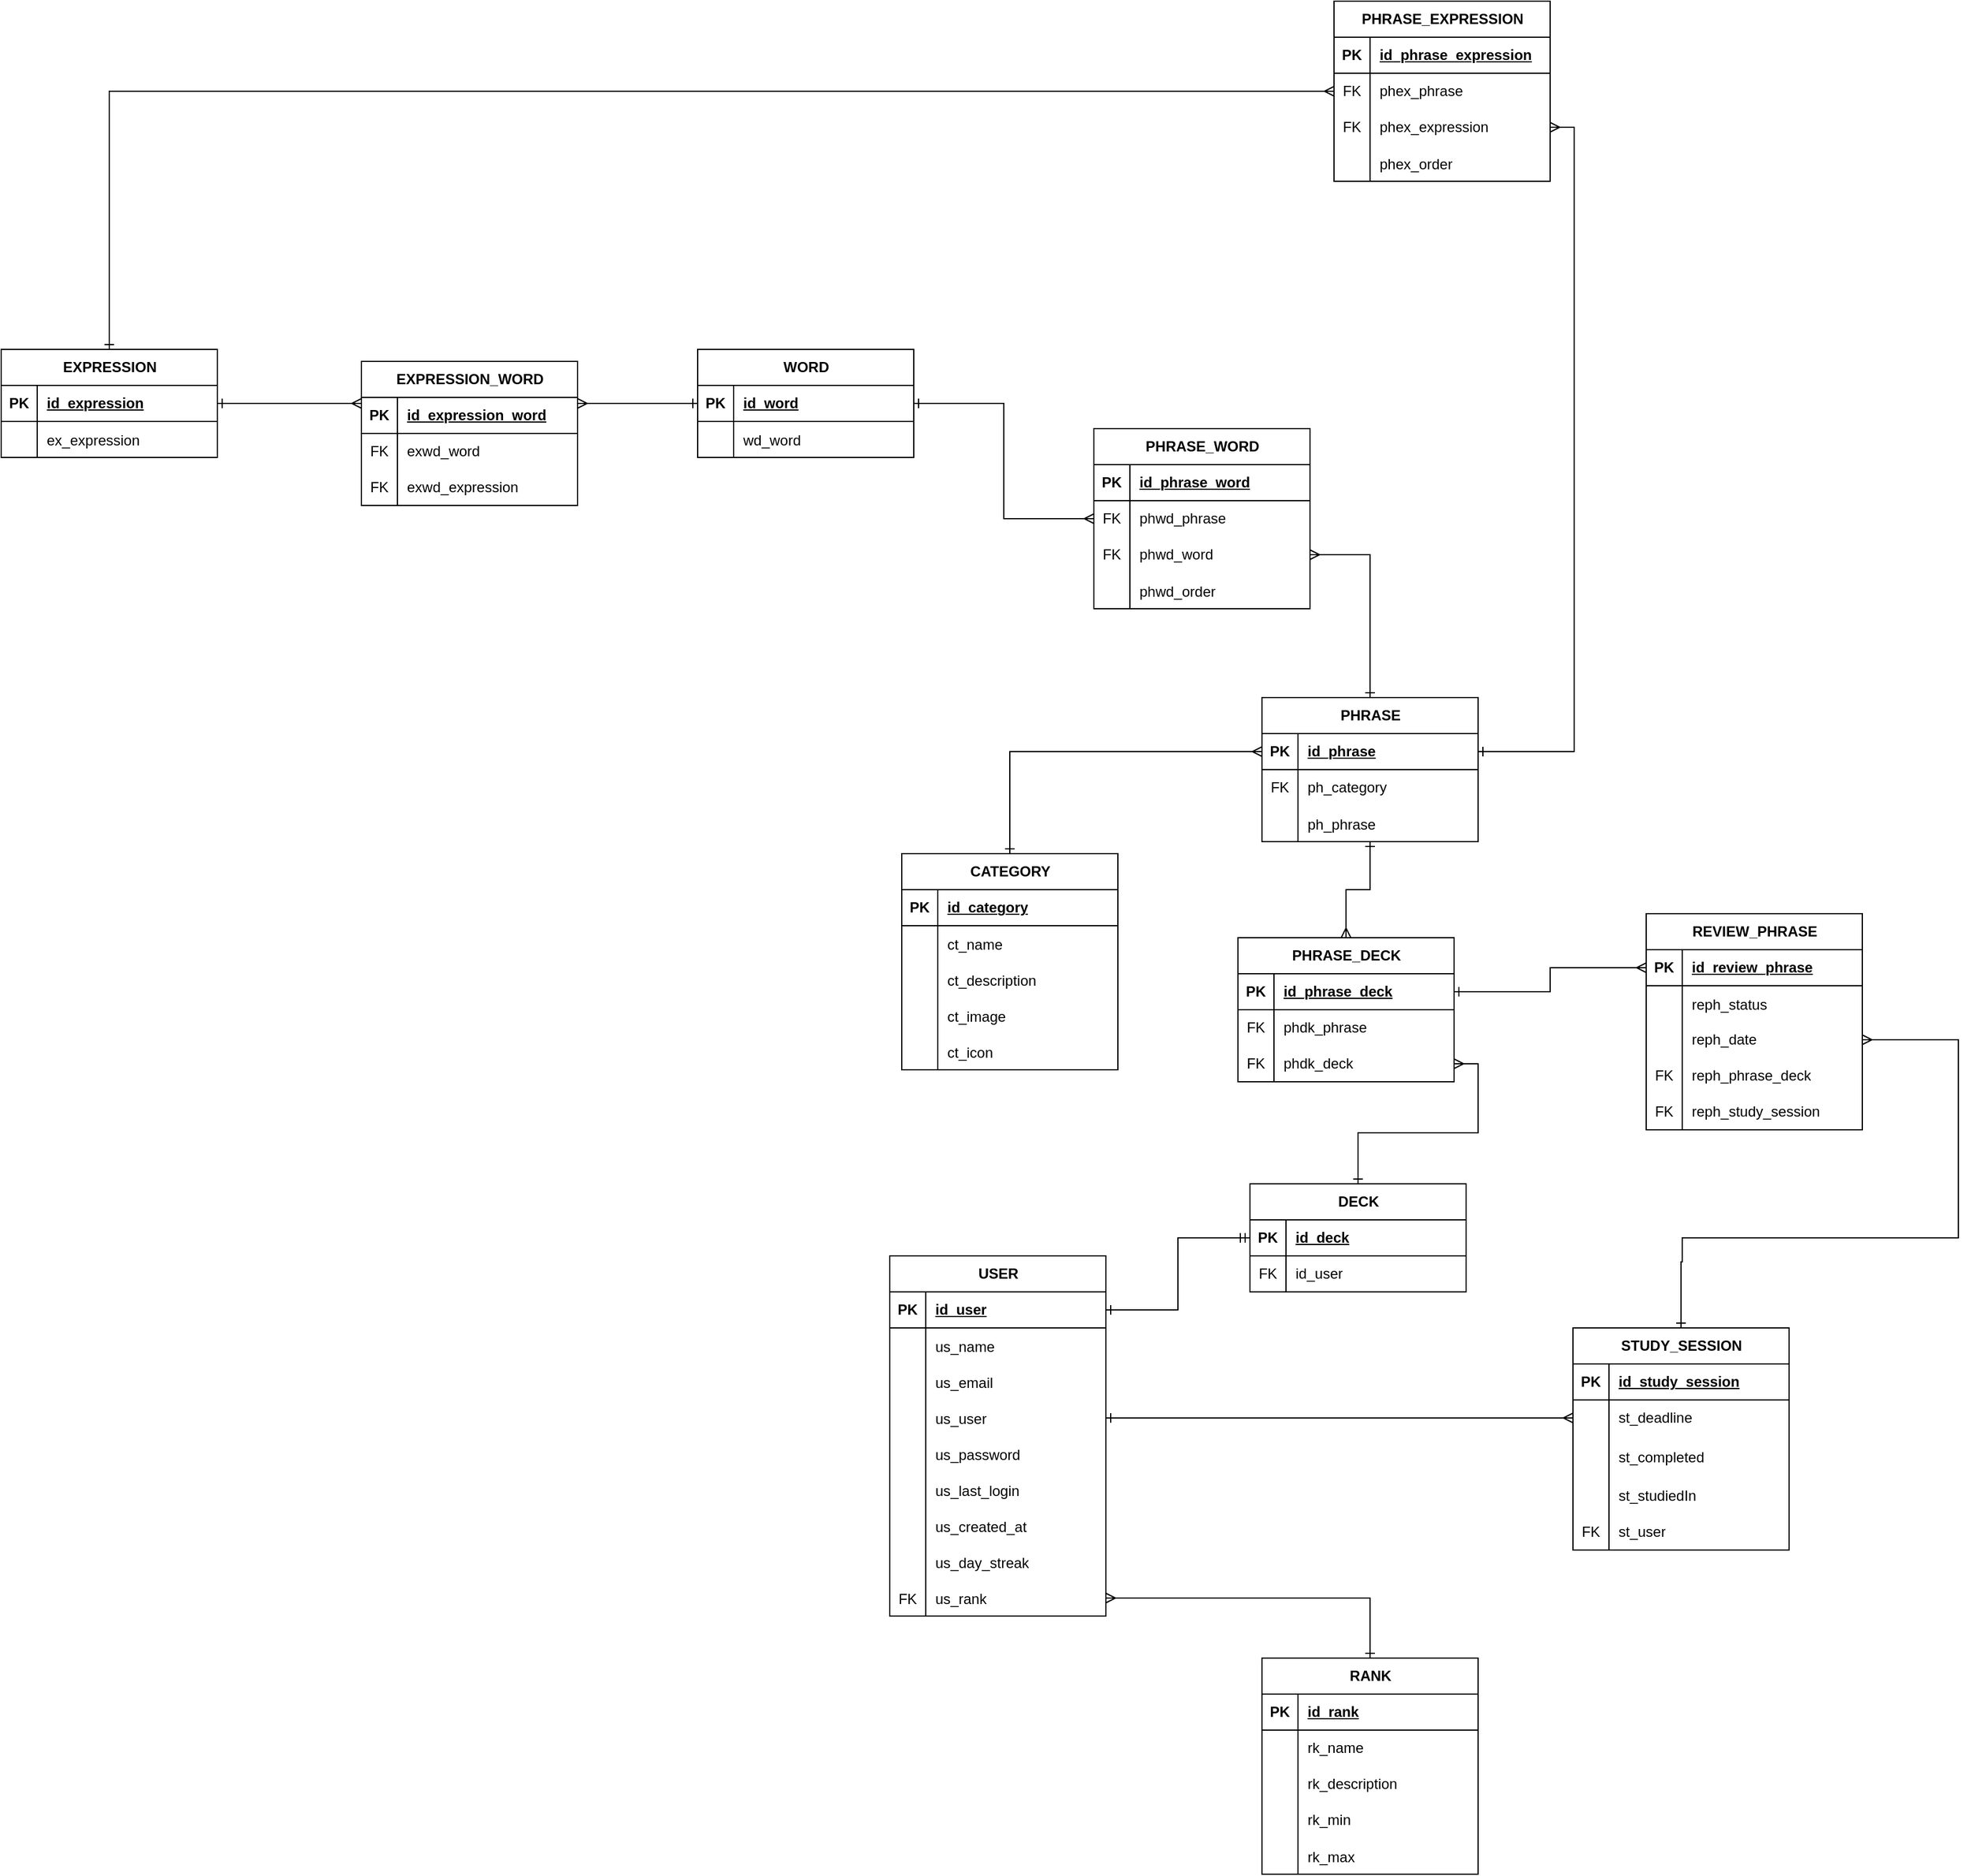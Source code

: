 <mxfile version="21.3.8" type="google">
  <diagram name="Página-1" id="mKyLthTZzZvYoZAg79od">
    <mxGraphModel grid="1" page="1" gridSize="10" guides="1" tooltips="1" connect="1" arrows="1" fold="1" pageScale="1" pageWidth="827" pageHeight="1169" math="0" shadow="0">
      <root>
        <mxCell id="0" />
        <mxCell id="1" parent="0" />
        <mxCell id="pAO8us6Uy6jt4nMV5E9O-1" value="USER" style="shape=table;startSize=30;container=1;collapsible=1;childLayout=tableLayout;fixedRows=1;rowLines=0;fontStyle=1;align=center;resizeLast=1;html=1;" vertex="1" parent="1">
          <mxGeometry x="270" y="105" width="180" height="300" as="geometry" />
        </mxCell>
        <mxCell id="pAO8us6Uy6jt4nMV5E9O-2" value="" style="shape=tableRow;horizontal=0;startSize=0;swimlaneHead=0;swimlaneBody=0;fillColor=none;collapsible=0;dropTarget=0;points=[[0,0.5],[1,0.5]];portConstraint=eastwest;top=0;left=0;right=0;bottom=1;" vertex="1" parent="pAO8us6Uy6jt4nMV5E9O-1">
          <mxGeometry y="30" width="180" height="30" as="geometry" />
        </mxCell>
        <mxCell id="pAO8us6Uy6jt4nMV5E9O-3" value="PK" style="shape=partialRectangle;connectable=0;fillColor=none;top=0;left=0;bottom=0;right=0;fontStyle=1;overflow=hidden;whiteSpace=wrap;html=1;" vertex="1" parent="pAO8us6Uy6jt4nMV5E9O-2">
          <mxGeometry width="30" height="30" as="geometry">
            <mxRectangle width="30" height="30" as="alternateBounds" />
          </mxGeometry>
        </mxCell>
        <mxCell id="pAO8us6Uy6jt4nMV5E9O-4" value="id_user" style="shape=partialRectangle;connectable=0;fillColor=none;top=0;left=0;bottom=0;right=0;align=left;spacingLeft=6;fontStyle=5;overflow=hidden;whiteSpace=wrap;html=1;" vertex="1" parent="pAO8us6Uy6jt4nMV5E9O-2">
          <mxGeometry x="30" width="150" height="30" as="geometry">
            <mxRectangle width="150" height="30" as="alternateBounds" />
          </mxGeometry>
        </mxCell>
        <mxCell id="3hlxwRL2xq-s2_ND31wV-58" value="" style="shape=tableRow;horizontal=0;startSize=0;swimlaneHead=0;swimlaneBody=0;fillColor=none;collapsible=0;dropTarget=0;points=[[0,0.5],[1,0.5]];portConstraint=eastwest;top=0;left=0;right=0;bottom=0;" vertex="1" parent="pAO8us6Uy6jt4nMV5E9O-1">
          <mxGeometry y="60" width="180" height="30" as="geometry" />
        </mxCell>
        <mxCell id="3hlxwRL2xq-s2_ND31wV-59" value="" style="shape=partialRectangle;connectable=0;fillColor=none;top=0;left=0;bottom=0;right=0;editable=1;overflow=hidden;" vertex="1" parent="3hlxwRL2xq-s2_ND31wV-58">
          <mxGeometry width="30" height="30" as="geometry">
            <mxRectangle width="30" height="30" as="alternateBounds" />
          </mxGeometry>
        </mxCell>
        <mxCell id="3hlxwRL2xq-s2_ND31wV-60" value="us_name" style="shape=partialRectangle;connectable=0;fillColor=none;top=0;left=0;bottom=0;right=0;align=left;spacingLeft=6;overflow=hidden;" vertex="1" parent="3hlxwRL2xq-s2_ND31wV-58">
          <mxGeometry x="30" width="150" height="30" as="geometry">
            <mxRectangle width="150" height="30" as="alternateBounds" />
          </mxGeometry>
        </mxCell>
        <mxCell id="3hlxwRL2xq-s2_ND31wV-61" value="" style="shape=tableRow;horizontal=0;startSize=0;swimlaneHead=0;swimlaneBody=0;fillColor=none;collapsible=0;dropTarget=0;points=[[0,0.5],[1,0.5]];portConstraint=eastwest;top=0;left=0;right=0;bottom=0;" vertex="1" parent="pAO8us6Uy6jt4nMV5E9O-1">
          <mxGeometry y="90" width="180" height="30" as="geometry" />
        </mxCell>
        <mxCell id="3hlxwRL2xq-s2_ND31wV-62" value="" style="shape=partialRectangle;connectable=0;fillColor=none;top=0;left=0;bottom=0;right=0;editable=1;overflow=hidden;" vertex="1" parent="3hlxwRL2xq-s2_ND31wV-61">
          <mxGeometry width="30" height="30" as="geometry">
            <mxRectangle width="30" height="30" as="alternateBounds" />
          </mxGeometry>
        </mxCell>
        <mxCell id="3hlxwRL2xq-s2_ND31wV-63" value="us_email" style="shape=partialRectangle;connectable=0;fillColor=none;top=0;left=0;bottom=0;right=0;align=left;spacingLeft=6;overflow=hidden;" vertex="1" parent="3hlxwRL2xq-s2_ND31wV-61">
          <mxGeometry x="30" width="150" height="30" as="geometry">
            <mxRectangle width="150" height="30" as="alternateBounds" />
          </mxGeometry>
        </mxCell>
        <mxCell id="3hlxwRL2xq-s2_ND31wV-64" value="" style="shape=tableRow;horizontal=0;startSize=0;swimlaneHead=0;swimlaneBody=0;fillColor=none;collapsible=0;dropTarget=0;points=[[0,0.5],[1,0.5]];portConstraint=eastwest;top=0;left=0;right=0;bottom=0;" vertex="1" parent="pAO8us6Uy6jt4nMV5E9O-1">
          <mxGeometry y="120" width="180" height="30" as="geometry" />
        </mxCell>
        <mxCell id="3hlxwRL2xq-s2_ND31wV-65" value="" style="shape=partialRectangle;connectable=0;fillColor=none;top=0;left=0;bottom=0;right=0;editable=1;overflow=hidden;" vertex="1" parent="3hlxwRL2xq-s2_ND31wV-64">
          <mxGeometry width="30" height="30" as="geometry">
            <mxRectangle width="30" height="30" as="alternateBounds" />
          </mxGeometry>
        </mxCell>
        <mxCell id="3hlxwRL2xq-s2_ND31wV-66" value="us_user" style="shape=partialRectangle;connectable=0;fillColor=none;top=0;left=0;bottom=0;right=0;align=left;spacingLeft=6;overflow=hidden;" vertex="1" parent="3hlxwRL2xq-s2_ND31wV-64">
          <mxGeometry x="30" width="150" height="30" as="geometry">
            <mxRectangle width="150" height="30" as="alternateBounds" />
          </mxGeometry>
        </mxCell>
        <mxCell id="3hlxwRL2xq-s2_ND31wV-67" value="" style="shape=tableRow;horizontal=0;startSize=0;swimlaneHead=0;swimlaneBody=0;fillColor=none;collapsible=0;dropTarget=0;points=[[0,0.5],[1,0.5]];portConstraint=eastwest;top=0;left=0;right=0;bottom=0;" vertex="1" parent="pAO8us6Uy6jt4nMV5E9O-1">
          <mxGeometry y="150" width="180" height="30" as="geometry" />
        </mxCell>
        <mxCell id="3hlxwRL2xq-s2_ND31wV-68" value="" style="shape=partialRectangle;connectable=0;fillColor=none;top=0;left=0;bottom=0;right=0;editable=1;overflow=hidden;" vertex="1" parent="3hlxwRL2xq-s2_ND31wV-67">
          <mxGeometry width="30" height="30" as="geometry">
            <mxRectangle width="30" height="30" as="alternateBounds" />
          </mxGeometry>
        </mxCell>
        <mxCell id="3hlxwRL2xq-s2_ND31wV-69" value="us_password" style="shape=partialRectangle;connectable=0;fillColor=none;top=0;left=0;bottom=0;right=0;align=left;spacingLeft=6;overflow=hidden;" vertex="1" parent="3hlxwRL2xq-s2_ND31wV-67">
          <mxGeometry x="30" width="150" height="30" as="geometry">
            <mxRectangle width="150" height="30" as="alternateBounds" />
          </mxGeometry>
        </mxCell>
        <mxCell id="3hlxwRL2xq-s2_ND31wV-70" value="" style="shape=tableRow;horizontal=0;startSize=0;swimlaneHead=0;swimlaneBody=0;fillColor=none;collapsible=0;dropTarget=0;points=[[0,0.5],[1,0.5]];portConstraint=eastwest;top=0;left=0;right=0;bottom=0;" vertex="1" parent="pAO8us6Uy6jt4nMV5E9O-1">
          <mxGeometry y="180" width="180" height="30" as="geometry" />
        </mxCell>
        <mxCell id="3hlxwRL2xq-s2_ND31wV-71" value="" style="shape=partialRectangle;connectable=0;fillColor=none;top=0;left=0;bottom=0;right=0;editable=1;overflow=hidden;" vertex="1" parent="3hlxwRL2xq-s2_ND31wV-70">
          <mxGeometry width="30" height="30" as="geometry">
            <mxRectangle width="30" height="30" as="alternateBounds" />
          </mxGeometry>
        </mxCell>
        <mxCell id="3hlxwRL2xq-s2_ND31wV-72" value="us_last_login" style="shape=partialRectangle;connectable=0;fillColor=none;top=0;left=0;bottom=0;right=0;align=left;spacingLeft=6;overflow=hidden;" vertex="1" parent="3hlxwRL2xq-s2_ND31wV-70">
          <mxGeometry x="30" width="150" height="30" as="geometry">
            <mxRectangle width="150" height="30" as="alternateBounds" />
          </mxGeometry>
        </mxCell>
        <mxCell id="3hlxwRL2xq-s2_ND31wV-73" value="" style="shape=tableRow;horizontal=0;startSize=0;swimlaneHead=0;swimlaneBody=0;fillColor=none;collapsible=0;dropTarget=0;points=[[0,0.5],[1,0.5]];portConstraint=eastwest;top=0;left=0;right=0;bottom=0;" vertex="1" parent="pAO8us6Uy6jt4nMV5E9O-1">
          <mxGeometry y="210" width="180" height="30" as="geometry" />
        </mxCell>
        <mxCell id="3hlxwRL2xq-s2_ND31wV-74" value="" style="shape=partialRectangle;connectable=0;fillColor=none;top=0;left=0;bottom=0;right=0;editable=1;overflow=hidden;" vertex="1" parent="3hlxwRL2xq-s2_ND31wV-73">
          <mxGeometry width="30" height="30" as="geometry">
            <mxRectangle width="30" height="30" as="alternateBounds" />
          </mxGeometry>
        </mxCell>
        <mxCell id="3hlxwRL2xq-s2_ND31wV-75" value="us_created_at" style="shape=partialRectangle;connectable=0;fillColor=none;top=0;left=0;bottom=0;right=0;align=left;spacingLeft=6;overflow=hidden;" vertex="1" parent="3hlxwRL2xq-s2_ND31wV-73">
          <mxGeometry x="30" width="150" height="30" as="geometry">
            <mxRectangle width="150" height="30" as="alternateBounds" />
          </mxGeometry>
        </mxCell>
        <mxCell id="3hlxwRL2xq-s2_ND31wV-214" value="" style="shape=tableRow;horizontal=0;startSize=0;swimlaneHead=0;swimlaneBody=0;fillColor=none;collapsible=0;dropTarget=0;points=[[0,0.5],[1,0.5]];portConstraint=eastwest;top=0;left=0;right=0;bottom=0;" vertex="1" parent="pAO8us6Uy6jt4nMV5E9O-1">
          <mxGeometry y="240" width="180" height="30" as="geometry" />
        </mxCell>
        <mxCell id="3hlxwRL2xq-s2_ND31wV-215" value="" style="shape=partialRectangle;connectable=0;fillColor=none;top=0;left=0;bottom=0;right=0;editable=1;overflow=hidden;" vertex="1" parent="3hlxwRL2xq-s2_ND31wV-214">
          <mxGeometry width="30" height="30" as="geometry">
            <mxRectangle width="30" height="30" as="alternateBounds" />
          </mxGeometry>
        </mxCell>
        <mxCell id="3hlxwRL2xq-s2_ND31wV-216" value="us_day_streak" style="shape=partialRectangle;connectable=0;fillColor=none;top=0;left=0;bottom=0;right=0;align=left;spacingLeft=6;overflow=hidden;" vertex="1" parent="3hlxwRL2xq-s2_ND31wV-214">
          <mxGeometry x="30" width="150" height="30" as="geometry">
            <mxRectangle width="150" height="30" as="alternateBounds" />
          </mxGeometry>
        </mxCell>
        <mxCell id="3hlxwRL2xq-s2_ND31wV-76" value="" style="shape=tableRow;horizontal=0;startSize=0;swimlaneHead=0;swimlaneBody=0;fillColor=none;collapsible=0;dropTarget=0;points=[[0,0.5],[1,0.5]];portConstraint=eastwest;top=0;left=0;right=0;bottom=0;" vertex="1" parent="pAO8us6Uy6jt4nMV5E9O-1">
          <mxGeometry y="270" width="180" height="30" as="geometry" />
        </mxCell>
        <mxCell id="3hlxwRL2xq-s2_ND31wV-77" value="FK" style="shape=partialRectangle;connectable=0;fillColor=none;top=0;left=0;bottom=0;right=0;editable=1;overflow=hidden;" vertex="1" parent="3hlxwRL2xq-s2_ND31wV-76">
          <mxGeometry width="30" height="30" as="geometry">
            <mxRectangle width="30" height="30" as="alternateBounds" />
          </mxGeometry>
        </mxCell>
        <mxCell id="3hlxwRL2xq-s2_ND31wV-78" value="us_rank" style="shape=partialRectangle;connectable=0;fillColor=none;top=0;left=0;bottom=0;right=0;align=left;spacingLeft=6;overflow=hidden;" vertex="1" parent="3hlxwRL2xq-s2_ND31wV-76">
          <mxGeometry x="30" width="150" height="30" as="geometry">
            <mxRectangle width="150" height="30" as="alternateBounds" />
          </mxGeometry>
        </mxCell>
        <mxCell id="pAO8us6Uy6jt4nMV5E9O-68" style="edgeStyle=orthogonalEdgeStyle;rounded=0;orthogonalLoop=1;jettySize=auto;html=1;endArrow=ERmany;endFill=0;startArrow=ERone;startFill=0;entryX=1;entryY=0.5;entryDx=0;entryDy=0;" edge="1" parent="1" source="pAO8us6Uy6jt4nMV5E9O-14" target="pAO8us6Uy6jt4nMV5E9O-70">
          <mxGeometry relative="1" as="geometry">
            <mxPoint x="670" as="targetPoint" />
          </mxGeometry>
        </mxCell>
        <mxCell id="pAO8us6Uy6jt4nMV5E9O-14" value="DECK" style="shape=table;startSize=30;container=1;collapsible=1;childLayout=tableLayout;fixedRows=1;rowLines=0;fontStyle=1;align=center;resizeLast=1;html=1;" vertex="1" parent="1">
          <mxGeometry x="570" y="45" width="180" height="90" as="geometry" />
        </mxCell>
        <mxCell id="pAO8us6Uy6jt4nMV5E9O-15" value="" style="shape=tableRow;horizontal=0;startSize=0;swimlaneHead=0;swimlaneBody=0;fillColor=none;collapsible=0;dropTarget=0;points=[[0,0.5],[1,0.5]];portConstraint=eastwest;top=0;left=0;right=0;bottom=1;" vertex="1" parent="pAO8us6Uy6jt4nMV5E9O-14">
          <mxGeometry y="30" width="180" height="30" as="geometry" />
        </mxCell>
        <mxCell id="pAO8us6Uy6jt4nMV5E9O-16" value="PK" style="shape=partialRectangle;connectable=0;fillColor=none;top=0;left=0;bottom=0;right=0;fontStyle=1;overflow=hidden;whiteSpace=wrap;html=1;" vertex="1" parent="pAO8us6Uy6jt4nMV5E9O-15">
          <mxGeometry width="30" height="30" as="geometry">
            <mxRectangle width="30" height="30" as="alternateBounds" />
          </mxGeometry>
        </mxCell>
        <mxCell id="pAO8us6Uy6jt4nMV5E9O-17" value="id_deck" style="shape=partialRectangle;connectable=0;fillColor=none;top=0;left=0;bottom=0;right=0;align=left;spacingLeft=6;fontStyle=5;overflow=hidden;whiteSpace=wrap;html=1;" vertex="1" parent="pAO8us6Uy6jt4nMV5E9O-15">
          <mxGeometry x="30" width="150" height="30" as="geometry">
            <mxRectangle width="150" height="30" as="alternateBounds" />
          </mxGeometry>
        </mxCell>
        <mxCell id="pAO8us6Uy6jt4nMV5E9O-18" value="" style="shape=tableRow;horizontal=0;startSize=0;swimlaneHead=0;swimlaneBody=0;fillColor=none;collapsible=0;dropTarget=0;points=[[0,0.5],[1,0.5]];portConstraint=eastwest;top=0;left=0;right=0;bottom=0;" vertex="1" parent="pAO8us6Uy6jt4nMV5E9O-14">
          <mxGeometry y="60" width="180" height="30" as="geometry" />
        </mxCell>
        <mxCell id="pAO8us6Uy6jt4nMV5E9O-19" value="FK" style="shape=partialRectangle;connectable=0;fillColor=none;top=0;left=0;bottom=0;right=0;editable=1;overflow=hidden;whiteSpace=wrap;html=1;" vertex="1" parent="pAO8us6Uy6jt4nMV5E9O-18">
          <mxGeometry width="30" height="30" as="geometry">
            <mxRectangle width="30" height="30" as="alternateBounds" />
          </mxGeometry>
        </mxCell>
        <mxCell id="pAO8us6Uy6jt4nMV5E9O-20" value="id_user" style="shape=partialRectangle;connectable=0;fillColor=none;top=0;left=0;bottom=0;right=0;align=left;spacingLeft=6;overflow=hidden;whiteSpace=wrap;html=1;" vertex="1" parent="pAO8us6Uy6jt4nMV5E9O-18">
          <mxGeometry x="30" width="150" height="30" as="geometry">
            <mxRectangle width="150" height="30" as="alternateBounds" />
          </mxGeometry>
        </mxCell>
        <mxCell id="pAO8us6Uy6jt4nMV5E9O-27" style="edgeStyle=orthogonalEdgeStyle;rounded=0;orthogonalLoop=1;jettySize=auto;html=1;exitX=1;exitY=0.5;exitDx=0;exitDy=0;entryX=0;entryY=0.5;entryDx=0;entryDy=0;endArrow=ERmandOne;endFill=0;startArrow=ERone;startFill=0;" edge="1" parent="1" source="pAO8us6Uy6jt4nMV5E9O-2" target="pAO8us6Uy6jt4nMV5E9O-14">
          <mxGeometry relative="1" as="geometry" />
        </mxCell>
        <mxCell id="pAO8us6Uy6jt4nMV5E9O-69" style="edgeStyle=orthogonalEdgeStyle;rounded=0;orthogonalLoop=1;jettySize=auto;html=1;entryX=0.5;entryY=0;entryDx=0;entryDy=0;endArrow=ERmany;endFill=0;startArrow=ERone;startFill=0;" edge="1" parent="1" source="pAO8us6Uy6jt4nMV5E9O-28" target="pAO8us6Uy6jt4nMV5E9O-55">
          <mxGeometry relative="1" as="geometry" />
        </mxCell>
        <mxCell id="pAO8us6Uy6jt4nMV5E9O-101" style="edgeStyle=orthogonalEdgeStyle;rounded=0;orthogonalLoop=1;jettySize=auto;html=1;entryX=1;entryY=0.5;entryDx=0;entryDy=0;endArrow=ERmany;endFill=0;startArrow=ERone;startFill=0;" edge="1" parent="1" source="pAO8us6Uy6jt4nMV5E9O-28" target="pAO8us6Uy6jt4nMV5E9O-95">
          <mxGeometry relative="1" as="geometry" />
        </mxCell>
        <mxCell id="pAO8us6Uy6jt4nMV5E9O-28" value="PHRASE" style="shape=table;startSize=30;container=1;collapsible=1;childLayout=tableLayout;fixedRows=1;rowLines=0;fontStyle=1;align=center;resizeLast=1;html=1;" vertex="1" parent="1">
          <mxGeometry x="580" y="-360" width="180" height="120" as="geometry" />
        </mxCell>
        <mxCell id="pAO8us6Uy6jt4nMV5E9O-29" value="" style="shape=tableRow;horizontal=0;startSize=0;swimlaneHead=0;swimlaneBody=0;fillColor=none;collapsible=0;dropTarget=0;points=[[0,0.5],[1,0.5]];portConstraint=eastwest;top=0;left=0;right=0;bottom=1;" vertex="1" parent="pAO8us6Uy6jt4nMV5E9O-28">
          <mxGeometry y="30" width="180" height="30" as="geometry" />
        </mxCell>
        <mxCell id="pAO8us6Uy6jt4nMV5E9O-30" value="PK" style="shape=partialRectangle;connectable=0;fillColor=none;top=0;left=0;bottom=0;right=0;fontStyle=1;overflow=hidden;whiteSpace=wrap;html=1;" vertex="1" parent="pAO8us6Uy6jt4nMV5E9O-29">
          <mxGeometry width="30" height="30" as="geometry">
            <mxRectangle width="30" height="30" as="alternateBounds" />
          </mxGeometry>
        </mxCell>
        <mxCell id="pAO8us6Uy6jt4nMV5E9O-31" value="id_phrase" style="shape=partialRectangle;connectable=0;fillColor=none;top=0;left=0;bottom=0;right=0;align=left;spacingLeft=6;fontStyle=5;overflow=hidden;whiteSpace=wrap;html=1;" vertex="1" parent="pAO8us6Uy6jt4nMV5E9O-29">
          <mxGeometry x="30" width="150" height="30" as="geometry">
            <mxRectangle width="150" height="30" as="alternateBounds" />
          </mxGeometry>
        </mxCell>
        <mxCell id="pAO8us6Uy6jt4nMV5E9O-38" value="" style="shape=tableRow;horizontal=0;startSize=0;swimlaneHead=0;swimlaneBody=0;fillColor=none;collapsible=0;dropTarget=0;points=[[0,0.5],[1,0.5]];portConstraint=eastwest;top=0;left=0;right=0;bottom=0;" vertex="1" parent="pAO8us6Uy6jt4nMV5E9O-28">
          <mxGeometry y="60" width="180" height="30" as="geometry" />
        </mxCell>
        <mxCell id="pAO8us6Uy6jt4nMV5E9O-39" value="FK" style="shape=partialRectangle;connectable=0;fillColor=none;top=0;left=0;bottom=0;right=0;editable=1;overflow=hidden;whiteSpace=wrap;html=1;" vertex="1" parent="pAO8us6Uy6jt4nMV5E9O-38">
          <mxGeometry width="30" height="30" as="geometry">
            <mxRectangle width="30" height="30" as="alternateBounds" />
          </mxGeometry>
        </mxCell>
        <mxCell id="pAO8us6Uy6jt4nMV5E9O-40" value="ph_category" style="shape=partialRectangle;connectable=0;fillColor=none;top=0;left=0;bottom=0;right=0;align=left;spacingLeft=6;overflow=hidden;whiteSpace=wrap;html=1;" vertex="1" parent="pAO8us6Uy6jt4nMV5E9O-38">
          <mxGeometry x="30" width="150" height="30" as="geometry">
            <mxRectangle width="150" height="30" as="alternateBounds" />
          </mxGeometry>
        </mxCell>
        <mxCell id="3hlxwRL2xq-s2_ND31wV-208" value="" style="shape=tableRow;horizontal=0;startSize=0;swimlaneHead=0;swimlaneBody=0;fillColor=none;collapsible=0;dropTarget=0;points=[[0,0.5],[1,0.5]];portConstraint=eastwest;top=0;left=0;right=0;bottom=0;" vertex="1" parent="pAO8us6Uy6jt4nMV5E9O-28">
          <mxGeometry y="90" width="180" height="30" as="geometry" />
        </mxCell>
        <mxCell id="3hlxwRL2xq-s2_ND31wV-209" value="" style="shape=partialRectangle;connectable=0;fillColor=none;top=0;left=0;bottom=0;right=0;editable=1;overflow=hidden;" vertex="1" parent="3hlxwRL2xq-s2_ND31wV-208">
          <mxGeometry width="30" height="30" as="geometry">
            <mxRectangle width="30" height="30" as="alternateBounds" />
          </mxGeometry>
        </mxCell>
        <mxCell id="3hlxwRL2xq-s2_ND31wV-210" value="ph_phrase" style="shape=partialRectangle;connectable=0;fillColor=none;top=0;left=0;bottom=0;right=0;align=left;spacingLeft=6;overflow=hidden;" vertex="1" parent="3hlxwRL2xq-s2_ND31wV-208">
          <mxGeometry x="30" width="150" height="30" as="geometry">
            <mxRectangle width="150" height="30" as="alternateBounds" />
          </mxGeometry>
        </mxCell>
        <mxCell id="pAO8us6Uy6jt4nMV5E9O-54" style="edgeStyle=orthogonalEdgeStyle;rounded=0;orthogonalLoop=1;jettySize=auto;html=1;entryX=0;entryY=0.5;entryDx=0;entryDy=0;endArrow=ERmany;endFill=0;startArrow=ERone;startFill=0;" edge="1" parent="1" source="pAO8us6Uy6jt4nMV5E9O-41" target="pAO8us6Uy6jt4nMV5E9O-29">
          <mxGeometry relative="1" as="geometry" />
        </mxCell>
        <mxCell id="pAO8us6Uy6jt4nMV5E9O-41" value="CATEGORY" style="shape=table;startSize=30;container=1;collapsible=1;childLayout=tableLayout;fixedRows=1;rowLines=0;fontStyle=1;align=center;resizeLast=1;html=1;" vertex="1" parent="1">
          <mxGeometry x="280" y="-230" width="180" height="180" as="geometry" />
        </mxCell>
        <mxCell id="pAO8us6Uy6jt4nMV5E9O-42" value="" style="shape=tableRow;horizontal=0;startSize=0;swimlaneHead=0;swimlaneBody=0;fillColor=none;collapsible=0;dropTarget=0;points=[[0,0.5],[1,0.5]];portConstraint=eastwest;top=0;left=0;right=0;bottom=1;" vertex="1" parent="pAO8us6Uy6jt4nMV5E9O-41">
          <mxGeometry y="30" width="180" height="30" as="geometry" />
        </mxCell>
        <mxCell id="pAO8us6Uy6jt4nMV5E9O-43" value="PK" style="shape=partialRectangle;connectable=0;fillColor=none;top=0;left=0;bottom=0;right=0;fontStyle=1;overflow=hidden;whiteSpace=wrap;html=1;" vertex="1" parent="pAO8us6Uy6jt4nMV5E9O-42">
          <mxGeometry width="30" height="30" as="geometry">
            <mxRectangle width="30" height="30" as="alternateBounds" />
          </mxGeometry>
        </mxCell>
        <mxCell id="pAO8us6Uy6jt4nMV5E9O-44" value="id_category" style="shape=partialRectangle;connectable=0;fillColor=none;top=0;left=0;bottom=0;right=0;align=left;spacingLeft=6;fontStyle=5;overflow=hidden;whiteSpace=wrap;html=1;" vertex="1" parent="pAO8us6Uy6jt4nMV5E9O-42">
          <mxGeometry x="30" width="150" height="30" as="geometry">
            <mxRectangle width="150" height="30" as="alternateBounds" />
          </mxGeometry>
        </mxCell>
        <mxCell id="3hlxwRL2xq-s2_ND31wV-127" value="" style="shape=tableRow;horizontal=0;startSize=0;swimlaneHead=0;swimlaneBody=0;fillColor=none;collapsible=0;dropTarget=0;points=[[0,0.5],[1,0.5]];portConstraint=eastwest;top=0;left=0;right=0;bottom=0;" vertex="1" parent="pAO8us6Uy6jt4nMV5E9O-41">
          <mxGeometry y="60" width="180" height="30" as="geometry" />
        </mxCell>
        <mxCell id="3hlxwRL2xq-s2_ND31wV-128" value="" style="shape=partialRectangle;connectable=0;fillColor=none;top=0;left=0;bottom=0;right=0;editable=1;overflow=hidden;" vertex="1" parent="3hlxwRL2xq-s2_ND31wV-127">
          <mxGeometry width="30" height="30" as="geometry">
            <mxRectangle width="30" height="30" as="alternateBounds" />
          </mxGeometry>
        </mxCell>
        <mxCell id="3hlxwRL2xq-s2_ND31wV-129" value="ct_name" style="shape=partialRectangle;connectable=0;fillColor=none;top=0;left=0;bottom=0;right=0;align=left;spacingLeft=6;overflow=hidden;" vertex="1" parent="3hlxwRL2xq-s2_ND31wV-127">
          <mxGeometry x="30" width="150" height="30" as="geometry">
            <mxRectangle width="150" height="30" as="alternateBounds" />
          </mxGeometry>
        </mxCell>
        <mxCell id="3hlxwRL2xq-s2_ND31wV-130" value="" style="shape=tableRow;horizontal=0;startSize=0;swimlaneHead=0;swimlaneBody=0;fillColor=none;collapsible=0;dropTarget=0;points=[[0,0.5],[1,0.5]];portConstraint=eastwest;top=0;left=0;right=0;bottom=0;" vertex="1" parent="pAO8us6Uy6jt4nMV5E9O-41">
          <mxGeometry y="90" width="180" height="30" as="geometry" />
        </mxCell>
        <mxCell id="3hlxwRL2xq-s2_ND31wV-131" value="" style="shape=partialRectangle;connectable=0;fillColor=none;top=0;left=0;bottom=0;right=0;editable=1;overflow=hidden;" vertex="1" parent="3hlxwRL2xq-s2_ND31wV-130">
          <mxGeometry width="30" height="30" as="geometry">
            <mxRectangle width="30" height="30" as="alternateBounds" />
          </mxGeometry>
        </mxCell>
        <mxCell id="3hlxwRL2xq-s2_ND31wV-132" value="ct_description" style="shape=partialRectangle;connectable=0;fillColor=none;top=0;left=0;bottom=0;right=0;align=left;spacingLeft=6;overflow=hidden;" vertex="1" parent="3hlxwRL2xq-s2_ND31wV-130">
          <mxGeometry x="30" width="150" height="30" as="geometry">
            <mxRectangle width="150" height="30" as="alternateBounds" />
          </mxGeometry>
        </mxCell>
        <mxCell id="3hlxwRL2xq-s2_ND31wV-136" value="" style="shape=tableRow;horizontal=0;startSize=0;swimlaneHead=0;swimlaneBody=0;fillColor=none;collapsible=0;dropTarget=0;points=[[0,0.5],[1,0.5]];portConstraint=eastwest;top=0;left=0;right=0;bottom=0;" vertex="1" parent="pAO8us6Uy6jt4nMV5E9O-41">
          <mxGeometry y="120" width="180" height="30" as="geometry" />
        </mxCell>
        <mxCell id="3hlxwRL2xq-s2_ND31wV-137" value="" style="shape=partialRectangle;connectable=0;fillColor=none;top=0;left=0;bottom=0;right=0;editable=1;overflow=hidden;" vertex="1" parent="3hlxwRL2xq-s2_ND31wV-136">
          <mxGeometry width="30" height="30" as="geometry">
            <mxRectangle width="30" height="30" as="alternateBounds" />
          </mxGeometry>
        </mxCell>
        <mxCell id="3hlxwRL2xq-s2_ND31wV-138" value="ct_image" style="shape=partialRectangle;connectable=0;fillColor=none;top=0;left=0;bottom=0;right=0;align=left;spacingLeft=6;overflow=hidden;" vertex="1" parent="3hlxwRL2xq-s2_ND31wV-136">
          <mxGeometry x="30" width="150" height="30" as="geometry">
            <mxRectangle width="150" height="30" as="alternateBounds" />
          </mxGeometry>
        </mxCell>
        <mxCell id="3hlxwRL2xq-s2_ND31wV-139" value="" style="shape=tableRow;horizontal=0;startSize=0;swimlaneHead=0;swimlaneBody=0;fillColor=none;collapsible=0;dropTarget=0;points=[[0,0.5],[1,0.5]];portConstraint=eastwest;top=0;left=0;right=0;bottom=0;" vertex="1" parent="pAO8us6Uy6jt4nMV5E9O-41">
          <mxGeometry y="150" width="180" height="30" as="geometry" />
        </mxCell>
        <mxCell id="3hlxwRL2xq-s2_ND31wV-140" value="" style="shape=partialRectangle;connectable=0;fillColor=none;top=0;left=0;bottom=0;right=0;editable=1;overflow=hidden;" vertex="1" parent="3hlxwRL2xq-s2_ND31wV-139">
          <mxGeometry width="30" height="30" as="geometry">
            <mxRectangle width="30" height="30" as="alternateBounds" />
          </mxGeometry>
        </mxCell>
        <mxCell id="3hlxwRL2xq-s2_ND31wV-141" value="ct_icon" style="shape=partialRectangle;connectable=0;fillColor=none;top=0;left=0;bottom=0;right=0;align=left;spacingLeft=6;overflow=hidden;" vertex="1" parent="3hlxwRL2xq-s2_ND31wV-139">
          <mxGeometry x="30" width="150" height="30" as="geometry">
            <mxRectangle width="150" height="30" as="alternateBounds" />
          </mxGeometry>
        </mxCell>
        <mxCell id="pAO8us6Uy6jt4nMV5E9O-55" value="PHRASE_DECK" style="shape=table;startSize=30;container=1;collapsible=1;childLayout=tableLayout;fixedRows=1;rowLines=0;fontStyle=1;align=center;resizeLast=1;html=1;" vertex="1" parent="1">
          <mxGeometry x="560" y="-160" width="180" height="120" as="geometry" />
        </mxCell>
        <mxCell id="pAO8us6Uy6jt4nMV5E9O-56" value="" style="shape=tableRow;horizontal=0;startSize=0;swimlaneHead=0;swimlaneBody=0;fillColor=none;collapsible=0;dropTarget=0;points=[[0,0.5],[1,0.5]];portConstraint=eastwest;top=0;left=0;right=0;bottom=1;" vertex="1" parent="pAO8us6Uy6jt4nMV5E9O-55">
          <mxGeometry y="30" width="180" height="30" as="geometry" />
        </mxCell>
        <mxCell id="pAO8us6Uy6jt4nMV5E9O-57" value="PK" style="shape=partialRectangle;connectable=0;fillColor=none;top=0;left=0;bottom=0;right=0;fontStyle=1;overflow=hidden;whiteSpace=wrap;html=1;" vertex="1" parent="pAO8us6Uy6jt4nMV5E9O-56">
          <mxGeometry width="30" height="30" as="geometry">
            <mxRectangle width="30" height="30" as="alternateBounds" />
          </mxGeometry>
        </mxCell>
        <mxCell id="pAO8us6Uy6jt4nMV5E9O-58" value="id_phrase_deck" style="shape=partialRectangle;connectable=0;fillColor=none;top=0;left=0;bottom=0;right=0;align=left;spacingLeft=6;fontStyle=5;overflow=hidden;whiteSpace=wrap;html=1;" vertex="1" parent="pAO8us6Uy6jt4nMV5E9O-56">
          <mxGeometry x="30" width="150" height="30" as="geometry">
            <mxRectangle width="150" height="30" as="alternateBounds" />
          </mxGeometry>
        </mxCell>
        <mxCell id="pAO8us6Uy6jt4nMV5E9O-65" value="" style="shape=tableRow;horizontal=0;startSize=0;swimlaneHead=0;swimlaneBody=0;fillColor=none;collapsible=0;dropTarget=0;points=[[0,0.5],[1,0.5]];portConstraint=eastwest;top=0;left=0;right=0;bottom=0;" vertex="1" parent="pAO8us6Uy6jt4nMV5E9O-55">
          <mxGeometry y="60" width="180" height="30" as="geometry" />
        </mxCell>
        <mxCell id="pAO8us6Uy6jt4nMV5E9O-66" value="FK" style="shape=partialRectangle;connectable=0;fillColor=none;top=0;left=0;bottom=0;right=0;editable=1;overflow=hidden;whiteSpace=wrap;html=1;" vertex="1" parent="pAO8us6Uy6jt4nMV5E9O-65">
          <mxGeometry width="30" height="30" as="geometry">
            <mxRectangle width="30" height="30" as="alternateBounds" />
          </mxGeometry>
        </mxCell>
        <mxCell id="pAO8us6Uy6jt4nMV5E9O-67" value="phdk_phrase" style="shape=partialRectangle;connectable=0;fillColor=none;top=0;left=0;bottom=0;right=0;align=left;spacingLeft=6;overflow=hidden;whiteSpace=wrap;html=1;" vertex="1" parent="pAO8us6Uy6jt4nMV5E9O-65">
          <mxGeometry x="30" width="150" height="30" as="geometry">
            <mxRectangle width="150" height="30" as="alternateBounds" />
          </mxGeometry>
        </mxCell>
        <mxCell id="pAO8us6Uy6jt4nMV5E9O-70" value="" style="shape=tableRow;horizontal=0;startSize=0;swimlaneHead=0;swimlaneBody=0;fillColor=none;collapsible=0;dropTarget=0;points=[[0,0.5],[1,0.5]];portConstraint=eastwest;top=0;left=0;right=0;bottom=0;" vertex="1" parent="pAO8us6Uy6jt4nMV5E9O-55">
          <mxGeometry y="90" width="180" height="30" as="geometry" />
        </mxCell>
        <mxCell id="pAO8us6Uy6jt4nMV5E9O-71" value="FK" style="shape=partialRectangle;connectable=0;fillColor=none;top=0;left=0;bottom=0;right=0;fontStyle=0;overflow=hidden;whiteSpace=wrap;html=1;" vertex="1" parent="pAO8us6Uy6jt4nMV5E9O-70">
          <mxGeometry width="30" height="30" as="geometry">
            <mxRectangle width="30" height="30" as="alternateBounds" />
          </mxGeometry>
        </mxCell>
        <mxCell id="pAO8us6Uy6jt4nMV5E9O-72" value="phdk_deck" style="shape=partialRectangle;connectable=0;fillColor=none;top=0;left=0;bottom=0;right=0;align=left;spacingLeft=6;fontStyle=0;overflow=hidden;whiteSpace=wrap;html=1;" vertex="1" parent="pAO8us6Uy6jt4nMV5E9O-70">
          <mxGeometry x="30" width="150" height="30" as="geometry">
            <mxRectangle width="150" height="30" as="alternateBounds" />
          </mxGeometry>
        </mxCell>
        <mxCell id="pAO8us6Uy6jt4nMV5E9O-74" value="WORD" style="shape=table;startSize=30;container=1;collapsible=1;childLayout=tableLayout;fixedRows=1;rowLines=0;fontStyle=1;align=center;resizeLast=1;html=1;" vertex="1" parent="1">
          <mxGeometry x="110" y="-650" width="180" height="90" as="geometry" />
        </mxCell>
        <mxCell id="pAO8us6Uy6jt4nMV5E9O-75" value="" style="shape=tableRow;horizontal=0;startSize=0;swimlaneHead=0;swimlaneBody=0;fillColor=none;collapsible=0;dropTarget=0;points=[[0,0.5],[1,0.5]];portConstraint=eastwest;top=0;left=0;right=0;bottom=1;" vertex="1" parent="pAO8us6Uy6jt4nMV5E9O-74">
          <mxGeometry y="30" width="180" height="30" as="geometry" />
        </mxCell>
        <mxCell id="pAO8us6Uy6jt4nMV5E9O-76" value="PK" style="shape=partialRectangle;connectable=0;fillColor=none;top=0;left=0;bottom=0;right=0;fontStyle=1;overflow=hidden;whiteSpace=wrap;html=1;" vertex="1" parent="pAO8us6Uy6jt4nMV5E9O-75">
          <mxGeometry width="30" height="30" as="geometry">
            <mxRectangle width="30" height="30" as="alternateBounds" />
          </mxGeometry>
        </mxCell>
        <mxCell id="pAO8us6Uy6jt4nMV5E9O-77" value="id_word" style="shape=partialRectangle;connectable=0;fillColor=none;top=0;left=0;bottom=0;right=0;align=left;spacingLeft=6;fontStyle=5;overflow=hidden;whiteSpace=wrap;html=1;" vertex="1" parent="pAO8us6Uy6jt4nMV5E9O-75">
          <mxGeometry x="30" width="150" height="30" as="geometry">
            <mxRectangle width="150" height="30" as="alternateBounds" />
          </mxGeometry>
        </mxCell>
        <mxCell id="3hlxwRL2xq-s2_ND31wV-190" value="" style="shape=tableRow;horizontal=0;startSize=0;swimlaneHead=0;swimlaneBody=0;fillColor=none;collapsible=0;dropTarget=0;points=[[0,0.5],[1,0.5]];portConstraint=eastwest;top=0;left=0;right=0;bottom=0;" vertex="1" parent="pAO8us6Uy6jt4nMV5E9O-74">
          <mxGeometry y="60" width="180" height="30" as="geometry" />
        </mxCell>
        <mxCell id="3hlxwRL2xq-s2_ND31wV-191" value="" style="shape=partialRectangle;connectable=0;fillColor=none;top=0;left=0;bottom=0;right=0;editable=1;overflow=hidden;" vertex="1" parent="3hlxwRL2xq-s2_ND31wV-190">
          <mxGeometry width="30" height="30" as="geometry">
            <mxRectangle width="30" height="30" as="alternateBounds" />
          </mxGeometry>
        </mxCell>
        <mxCell id="3hlxwRL2xq-s2_ND31wV-192" value="wd_word" style="shape=partialRectangle;connectable=0;fillColor=none;top=0;left=0;bottom=0;right=0;align=left;spacingLeft=6;overflow=hidden;" vertex="1" parent="3hlxwRL2xq-s2_ND31wV-190">
          <mxGeometry x="30" width="150" height="30" as="geometry">
            <mxRectangle width="150" height="30" as="alternateBounds" />
          </mxGeometry>
        </mxCell>
        <mxCell id="pAO8us6Uy6jt4nMV5E9O-88" value="PHRASE_WORD" style="shape=table;startSize=30;container=1;collapsible=1;childLayout=tableLayout;fixedRows=1;rowLines=0;fontStyle=1;align=center;resizeLast=1;html=1;" vertex="1" parent="1">
          <mxGeometry x="440" y="-584" width="180" height="150" as="geometry" />
        </mxCell>
        <mxCell id="pAO8us6Uy6jt4nMV5E9O-89" value="" style="shape=tableRow;horizontal=0;startSize=0;swimlaneHead=0;swimlaneBody=0;fillColor=none;collapsible=0;dropTarget=0;points=[[0,0.5],[1,0.5]];portConstraint=eastwest;top=0;left=0;right=0;bottom=1;" vertex="1" parent="pAO8us6Uy6jt4nMV5E9O-88">
          <mxGeometry y="30" width="180" height="30" as="geometry" />
        </mxCell>
        <mxCell id="pAO8us6Uy6jt4nMV5E9O-90" value="PK" style="shape=partialRectangle;connectable=0;fillColor=none;top=0;left=0;bottom=0;right=0;fontStyle=1;overflow=hidden;whiteSpace=wrap;html=1;" vertex="1" parent="pAO8us6Uy6jt4nMV5E9O-89">
          <mxGeometry width="30" height="30" as="geometry">
            <mxRectangle width="30" height="30" as="alternateBounds" />
          </mxGeometry>
        </mxCell>
        <mxCell id="pAO8us6Uy6jt4nMV5E9O-91" value="id_phrase_word" style="shape=partialRectangle;connectable=0;fillColor=none;top=0;left=0;bottom=0;right=0;align=left;spacingLeft=6;fontStyle=5;overflow=hidden;whiteSpace=wrap;html=1;" vertex="1" parent="pAO8us6Uy6jt4nMV5E9O-89">
          <mxGeometry x="30" width="150" height="30" as="geometry">
            <mxRectangle width="150" height="30" as="alternateBounds" />
          </mxGeometry>
        </mxCell>
        <mxCell id="pAO8us6Uy6jt4nMV5E9O-92" value="" style="shape=tableRow;horizontal=0;startSize=0;swimlaneHead=0;swimlaneBody=0;fillColor=none;collapsible=0;dropTarget=0;points=[[0,0.5],[1,0.5]];portConstraint=eastwest;top=0;left=0;right=0;bottom=0;" vertex="1" parent="pAO8us6Uy6jt4nMV5E9O-88">
          <mxGeometry y="60" width="180" height="30" as="geometry" />
        </mxCell>
        <mxCell id="pAO8us6Uy6jt4nMV5E9O-93" value="FK" style="shape=partialRectangle;connectable=0;fillColor=none;top=0;left=0;bottom=0;right=0;editable=1;overflow=hidden;whiteSpace=wrap;html=1;" vertex="1" parent="pAO8us6Uy6jt4nMV5E9O-92">
          <mxGeometry width="30" height="30" as="geometry">
            <mxRectangle width="30" height="30" as="alternateBounds" />
          </mxGeometry>
        </mxCell>
        <mxCell id="pAO8us6Uy6jt4nMV5E9O-94" value="phwd_phrase" style="shape=partialRectangle;connectable=0;fillColor=none;top=0;left=0;bottom=0;right=0;align=left;spacingLeft=6;overflow=hidden;whiteSpace=wrap;html=1;" vertex="1" parent="pAO8us6Uy6jt4nMV5E9O-92">
          <mxGeometry x="30" width="150" height="30" as="geometry">
            <mxRectangle width="150" height="30" as="alternateBounds" />
          </mxGeometry>
        </mxCell>
        <mxCell id="pAO8us6Uy6jt4nMV5E9O-95" value="" style="shape=tableRow;horizontal=0;startSize=0;swimlaneHead=0;swimlaneBody=0;fillColor=none;collapsible=0;dropTarget=0;points=[[0,0.5],[1,0.5]];portConstraint=eastwest;top=0;left=0;right=0;bottom=0;" vertex="1" parent="pAO8us6Uy6jt4nMV5E9O-88">
          <mxGeometry y="90" width="180" height="30" as="geometry" />
        </mxCell>
        <mxCell id="pAO8us6Uy6jt4nMV5E9O-96" value="FK" style="shape=partialRectangle;connectable=0;fillColor=none;top=0;left=0;bottom=0;right=0;editable=1;overflow=hidden;whiteSpace=wrap;html=1;" vertex="1" parent="pAO8us6Uy6jt4nMV5E9O-95">
          <mxGeometry width="30" height="30" as="geometry">
            <mxRectangle width="30" height="30" as="alternateBounds" />
          </mxGeometry>
        </mxCell>
        <mxCell id="pAO8us6Uy6jt4nMV5E9O-97" value="phwd_word" style="shape=partialRectangle;connectable=0;fillColor=none;top=0;left=0;bottom=0;right=0;align=left;spacingLeft=6;overflow=hidden;whiteSpace=wrap;html=1;" vertex="1" parent="pAO8us6Uy6jt4nMV5E9O-95">
          <mxGeometry x="30" width="150" height="30" as="geometry">
            <mxRectangle width="150" height="30" as="alternateBounds" />
          </mxGeometry>
        </mxCell>
        <mxCell id="3hlxwRL2xq-s2_ND31wV-199" value="" style="shape=tableRow;horizontal=0;startSize=0;swimlaneHead=0;swimlaneBody=0;fillColor=none;collapsible=0;dropTarget=0;points=[[0,0.5],[1,0.5]];portConstraint=eastwest;top=0;left=0;right=0;bottom=0;" vertex="1" parent="pAO8us6Uy6jt4nMV5E9O-88">
          <mxGeometry y="120" width="180" height="30" as="geometry" />
        </mxCell>
        <mxCell id="3hlxwRL2xq-s2_ND31wV-200" value="" style="shape=partialRectangle;connectable=0;fillColor=none;top=0;left=0;bottom=0;right=0;editable=1;overflow=hidden;" vertex="1" parent="3hlxwRL2xq-s2_ND31wV-199">
          <mxGeometry width="30" height="30" as="geometry">
            <mxRectangle width="30" height="30" as="alternateBounds" />
          </mxGeometry>
        </mxCell>
        <mxCell id="3hlxwRL2xq-s2_ND31wV-201" value="phwd_order" style="shape=partialRectangle;connectable=0;fillColor=none;top=0;left=0;bottom=0;right=0;align=left;spacingLeft=6;overflow=hidden;" vertex="1" parent="3hlxwRL2xq-s2_ND31wV-199">
          <mxGeometry x="30" width="150" height="30" as="geometry">
            <mxRectangle width="150" height="30" as="alternateBounds" />
          </mxGeometry>
        </mxCell>
        <mxCell id="3hlxwRL2xq-s2_ND31wV-54" style="edgeStyle=orthogonalEdgeStyle;rounded=0;orthogonalLoop=1;jettySize=auto;html=1;exitX=0.5;exitY=0;exitDx=0;exitDy=0;endArrow=ERmany;endFill=0;startArrow=ERone;startFill=0;" edge="1" parent="1" source="3hlxwRL2xq-s2_ND31wV-1" target="3hlxwRL2xq-s2_ND31wV-45">
          <mxGeometry relative="1" as="geometry" />
        </mxCell>
        <mxCell id="3hlxwRL2xq-s2_ND31wV-1" value="EXPRESSION" style="shape=table;startSize=30;container=1;collapsible=1;childLayout=tableLayout;fixedRows=1;rowLines=0;fontStyle=1;align=center;resizeLast=1;html=1;" vertex="1" parent="1">
          <mxGeometry x="-470" y="-650" width="180" height="90" as="geometry" />
        </mxCell>
        <mxCell id="3hlxwRL2xq-s2_ND31wV-2" value="" style="shape=tableRow;horizontal=0;startSize=0;swimlaneHead=0;swimlaneBody=0;fillColor=none;collapsible=0;dropTarget=0;points=[[0,0.5],[1,0.5]];portConstraint=eastwest;top=0;left=0;right=0;bottom=1;" vertex="1" parent="3hlxwRL2xq-s2_ND31wV-1">
          <mxGeometry y="30" width="180" height="30" as="geometry" />
        </mxCell>
        <mxCell id="3hlxwRL2xq-s2_ND31wV-3" value="PK" style="shape=partialRectangle;connectable=0;fillColor=none;top=0;left=0;bottom=0;right=0;fontStyle=1;overflow=hidden;whiteSpace=wrap;html=1;" vertex="1" parent="3hlxwRL2xq-s2_ND31wV-2">
          <mxGeometry width="30" height="30" as="geometry">
            <mxRectangle width="30" height="30" as="alternateBounds" />
          </mxGeometry>
        </mxCell>
        <mxCell id="3hlxwRL2xq-s2_ND31wV-4" value="id_expression" style="shape=partialRectangle;connectable=0;fillColor=none;top=0;left=0;bottom=0;right=0;align=left;spacingLeft=6;fontStyle=5;overflow=hidden;whiteSpace=wrap;html=1;" vertex="1" parent="3hlxwRL2xq-s2_ND31wV-2">
          <mxGeometry x="30" width="150" height="30" as="geometry">
            <mxRectangle width="150" height="30" as="alternateBounds" />
          </mxGeometry>
        </mxCell>
        <mxCell id="3hlxwRL2xq-s2_ND31wV-193" value="" style="shape=tableRow;horizontal=0;startSize=0;swimlaneHead=0;swimlaneBody=0;fillColor=none;collapsible=0;dropTarget=0;points=[[0,0.5],[1,0.5]];portConstraint=eastwest;top=0;left=0;right=0;bottom=0;" vertex="1" parent="3hlxwRL2xq-s2_ND31wV-1">
          <mxGeometry y="60" width="180" height="30" as="geometry" />
        </mxCell>
        <mxCell id="3hlxwRL2xq-s2_ND31wV-194" value="" style="shape=partialRectangle;connectable=0;fillColor=none;top=0;left=0;bottom=0;right=0;editable=1;overflow=hidden;" vertex="1" parent="3hlxwRL2xq-s2_ND31wV-193">
          <mxGeometry width="30" height="30" as="geometry">
            <mxRectangle width="30" height="30" as="alternateBounds" />
          </mxGeometry>
        </mxCell>
        <mxCell id="3hlxwRL2xq-s2_ND31wV-195" value="ex_expression" style="shape=partialRectangle;connectable=0;fillColor=none;top=0;left=0;bottom=0;right=0;align=left;spacingLeft=6;overflow=hidden;" vertex="1" parent="3hlxwRL2xq-s2_ND31wV-193">
          <mxGeometry x="30" width="150" height="30" as="geometry">
            <mxRectangle width="150" height="30" as="alternateBounds" />
          </mxGeometry>
        </mxCell>
        <mxCell id="3hlxwRL2xq-s2_ND31wV-17" value="EXPRESSION_WORD" style="shape=table;startSize=30;container=1;collapsible=1;childLayout=tableLayout;fixedRows=1;rowLines=0;fontStyle=1;align=center;resizeLast=1;html=1;" vertex="1" parent="1">
          <mxGeometry x="-170" y="-640" width="180" height="120" as="geometry" />
        </mxCell>
        <mxCell id="3hlxwRL2xq-s2_ND31wV-18" value="" style="shape=tableRow;horizontal=0;startSize=0;swimlaneHead=0;swimlaneBody=0;fillColor=none;collapsible=0;dropTarget=0;points=[[0,0.5],[1,0.5]];portConstraint=eastwest;top=0;left=0;right=0;bottom=1;" vertex="1" parent="3hlxwRL2xq-s2_ND31wV-17">
          <mxGeometry y="30" width="180" height="30" as="geometry" />
        </mxCell>
        <mxCell id="3hlxwRL2xq-s2_ND31wV-19" value="PK" style="shape=partialRectangle;connectable=0;fillColor=none;top=0;left=0;bottom=0;right=0;fontStyle=1;overflow=hidden;whiteSpace=wrap;html=1;" vertex="1" parent="3hlxwRL2xq-s2_ND31wV-18">
          <mxGeometry width="30" height="30" as="geometry">
            <mxRectangle width="30" height="30" as="alternateBounds" />
          </mxGeometry>
        </mxCell>
        <mxCell id="3hlxwRL2xq-s2_ND31wV-20" value="id_expression_word" style="shape=partialRectangle;connectable=0;fillColor=none;top=0;left=0;bottom=0;right=0;align=left;spacingLeft=6;fontStyle=5;overflow=hidden;whiteSpace=wrap;html=1;" vertex="1" parent="3hlxwRL2xq-s2_ND31wV-18">
          <mxGeometry x="30" width="150" height="30" as="geometry">
            <mxRectangle width="150" height="30" as="alternateBounds" />
          </mxGeometry>
        </mxCell>
        <mxCell id="3hlxwRL2xq-s2_ND31wV-32" value="" style="shape=tableRow;horizontal=0;startSize=0;swimlaneHead=0;swimlaneBody=0;fillColor=none;collapsible=0;dropTarget=0;points=[[0,0.5],[1,0.5]];portConstraint=eastwest;top=0;left=0;right=0;bottom=0;" vertex="1" parent="3hlxwRL2xq-s2_ND31wV-17">
          <mxGeometry y="60" width="180" height="30" as="geometry" />
        </mxCell>
        <mxCell id="3hlxwRL2xq-s2_ND31wV-33" value="FK" style="shape=partialRectangle;connectable=0;fillColor=none;top=0;left=0;bottom=0;right=0;fontStyle=0;overflow=hidden;whiteSpace=wrap;html=1;" vertex="1" parent="3hlxwRL2xq-s2_ND31wV-32">
          <mxGeometry width="30" height="30" as="geometry">
            <mxRectangle width="30" height="30" as="alternateBounds" />
          </mxGeometry>
        </mxCell>
        <mxCell id="3hlxwRL2xq-s2_ND31wV-34" value="exwd_word" style="shape=partialRectangle;connectable=0;fillColor=none;top=0;left=0;bottom=0;right=0;align=left;spacingLeft=6;fontStyle=0;overflow=hidden;whiteSpace=wrap;html=1;" vertex="1" parent="3hlxwRL2xq-s2_ND31wV-32">
          <mxGeometry x="30" width="150" height="30" as="geometry">
            <mxRectangle width="150" height="30" as="alternateBounds" />
          </mxGeometry>
        </mxCell>
        <mxCell id="3hlxwRL2xq-s2_ND31wV-35" value="" style="shape=tableRow;horizontal=0;startSize=0;swimlaneHead=0;swimlaneBody=0;fillColor=none;collapsible=0;dropTarget=0;points=[[0,0.5],[1,0.5]];portConstraint=eastwest;top=0;left=0;right=0;bottom=0;" vertex="1" parent="3hlxwRL2xq-s2_ND31wV-17">
          <mxGeometry y="90" width="180" height="30" as="geometry" />
        </mxCell>
        <mxCell id="3hlxwRL2xq-s2_ND31wV-36" value="FK" style="shape=partialRectangle;connectable=0;fillColor=none;top=0;left=0;bottom=0;right=0;fontStyle=0;overflow=hidden;whiteSpace=wrap;html=1;" vertex="1" parent="3hlxwRL2xq-s2_ND31wV-35">
          <mxGeometry width="30" height="30" as="geometry">
            <mxRectangle width="30" height="30" as="alternateBounds" />
          </mxGeometry>
        </mxCell>
        <mxCell id="3hlxwRL2xq-s2_ND31wV-37" value="exwd_expression" style="shape=partialRectangle;connectable=0;fillColor=none;top=0;left=0;bottom=0;right=0;align=left;spacingLeft=6;fontStyle=0;overflow=hidden;whiteSpace=wrap;html=1;" vertex="1" parent="3hlxwRL2xq-s2_ND31wV-35">
          <mxGeometry x="30" width="150" height="30" as="geometry">
            <mxRectangle width="150" height="30" as="alternateBounds" />
          </mxGeometry>
        </mxCell>
        <mxCell id="3hlxwRL2xq-s2_ND31wV-30" style="edgeStyle=orthogonalEdgeStyle;rounded=0;orthogonalLoop=1;jettySize=auto;html=1;entryX=0;entryY=0.5;entryDx=0;entryDy=0;startArrow=ERone;startFill=0;endArrow=ERmany;endFill=0;" edge="1" parent="1" source="3hlxwRL2xq-s2_ND31wV-2">
          <mxGeometry relative="1" as="geometry">
            <mxPoint x="-170" y="-605" as="targetPoint" />
          </mxGeometry>
        </mxCell>
        <mxCell id="3hlxwRL2xq-s2_ND31wV-31" style="edgeStyle=orthogonalEdgeStyle;rounded=0;orthogonalLoop=1;jettySize=auto;html=1;entryX=1;entryY=0.5;entryDx=0;entryDy=0;endArrow=ERmany;endFill=0;startArrow=ERone;startFill=0;" edge="1" parent="1" source="pAO8us6Uy6jt4nMV5E9O-75">
          <mxGeometry relative="1" as="geometry">
            <mxPoint x="10" y="-605" as="targetPoint" />
          </mxGeometry>
        </mxCell>
        <mxCell id="3hlxwRL2xq-s2_ND31wV-38" style="edgeStyle=orthogonalEdgeStyle;rounded=0;orthogonalLoop=1;jettySize=auto;html=1;entryX=1;entryY=0.5;entryDx=0;entryDy=0;startArrow=ERmany;startFill=0;endArrow=ERone;endFill=0;" edge="1" parent="1" source="pAO8us6Uy6jt4nMV5E9O-92" target="pAO8us6Uy6jt4nMV5E9O-75">
          <mxGeometry relative="1" as="geometry" />
        </mxCell>
        <mxCell id="3hlxwRL2xq-s2_ND31wV-40" style="edgeStyle=orthogonalEdgeStyle;rounded=0;orthogonalLoop=1;jettySize=auto;html=1;entryX=1;entryY=0.5;entryDx=0;entryDy=0;endArrow=ERmany;endFill=0;startArrow=ERone;startFill=0;" edge="1" parent="1" source="pAO8us6Uy6jt4nMV5E9O-29" target="3hlxwRL2xq-s2_ND31wV-48">
          <mxGeometry relative="1" as="geometry">
            <mxPoint x="820" y="-805" as="targetPoint" />
          </mxGeometry>
        </mxCell>
        <mxCell id="3hlxwRL2xq-s2_ND31wV-41" value="PHRASE_EXPRESSION" style="shape=table;startSize=30;container=1;collapsible=1;childLayout=tableLayout;fixedRows=1;rowLines=0;fontStyle=1;align=center;resizeLast=1;html=1;" vertex="1" parent="1">
          <mxGeometry x="640" y="-940" width="180" height="150" as="geometry" />
        </mxCell>
        <mxCell id="3hlxwRL2xq-s2_ND31wV-42" value="" style="shape=tableRow;horizontal=0;startSize=0;swimlaneHead=0;swimlaneBody=0;fillColor=none;collapsible=0;dropTarget=0;points=[[0,0.5],[1,0.5]];portConstraint=eastwest;top=0;left=0;right=0;bottom=1;" vertex="1" parent="3hlxwRL2xq-s2_ND31wV-41">
          <mxGeometry y="30" width="180" height="30" as="geometry" />
        </mxCell>
        <mxCell id="3hlxwRL2xq-s2_ND31wV-43" value="PK" style="shape=partialRectangle;connectable=0;fillColor=none;top=0;left=0;bottom=0;right=0;fontStyle=1;overflow=hidden;whiteSpace=wrap;html=1;" vertex="1" parent="3hlxwRL2xq-s2_ND31wV-42">
          <mxGeometry width="30" height="30" as="geometry">
            <mxRectangle width="30" height="30" as="alternateBounds" />
          </mxGeometry>
        </mxCell>
        <mxCell id="3hlxwRL2xq-s2_ND31wV-44" value="id_phrase_expression" style="shape=partialRectangle;connectable=0;fillColor=none;top=0;left=0;bottom=0;right=0;align=left;spacingLeft=6;fontStyle=5;overflow=hidden;whiteSpace=wrap;html=1;" vertex="1" parent="3hlxwRL2xq-s2_ND31wV-42">
          <mxGeometry x="30" width="150" height="30" as="geometry">
            <mxRectangle width="150" height="30" as="alternateBounds" />
          </mxGeometry>
        </mxCell>
        <mxCell id="3hlxwRL2xq-s2_ND31wV-45" value="" style="shape=tableRow;horizontal=0;startSize=0;swimlaneHead=0;swimlaneBody=0;fillColor=none;collapsible=0;dropTarget=0;points=[[0,0.5],[1,0.5]];portConstraint=eastwest;top=0;left=0;right=0;bottom=0;" vertex="1" parent="3hlxwRL2xq-s2_ND31wV-41">
          <mxGeometry y="60" width="180" height="30" as="geometry" />
        </mxCell>
        <mxCell id="3hlxwRL2xq-s2_ND31wV-46" value="FK" style="shape=partialRectangle;connectable=0;fillColor=none;top=0;left=0;bottom=0;right=0;editable=1;overflow=hidden;whiteSpace=wrap;html=1;" vertex="1" parent="3hlxwRL2xq-s2_ND31wV-45">
          <mxGeometry width="30" height="30" as="geometry">
            <mxRectangle width="30" height="30" as="alternateBounds" />
          </mxGeometry>
        </mxCell>
        <mxCell id="3hlxwRL2xq-s2_ND31wV-47" value="phex_phrase" style="shape=partialRectangle;connectable=0;fillColor=none;top=0;left=0;bottom=0;right=0;align=left;spacingLeft=6;overflow=hidden;whiteSpace=wrap;html=1;" vertex="1" parent="3hlxwRL2xq-s2_ND31wV-45">
          <mxGeometry x="30" width="150" height="30" as="geometry">
            <mxRectangle width="150" height="30" as="alternateBounds" />
          </mxGeometry>
        </mxCell>
        <mxCell id="3hlxwRL2xq-s2_ND31wV-48" value="" style="shape=tableRow;horizontal=0;startSize=0;swimlaneHead=0;swimlaneBody=0;fillColor=none;collapsible=0;dropTarget=0;points=[[0,0.5],[1,0.5]];portConstraint=eastwest;top=0;left=0;right=0;bottom=0;" vertex="1" parent="3hlxwRL2xq-s2_ND31wV-41">
          <mxGeometry y="90" width="180" height="30" as="geometry" />
        </mxCell>
        <mxCell id="3hlxwRL2xq-s2_ND31wV-49" value="FK" style="shape=partialRectangle;connectable=0;fillColor=none;top=0;left=0;bottom=0;right=0;editable=1;overflow=hidden;whiteSpace=wrap;html=1;" vertex="1" parent="3hlxwRL2xq-s2_ND31wV-48">
          <mxGeometry width="30" height="30" as="geometry">
            <mxRectangle width="30" height="30" as="alternateBounds" />
          </mxGeometry>
        </mxCell>
        <mxCell id="3hlxwRL2xq-s2_ND31wV-50" value="phex_expression" style="shape=partialRectangle;connectable=0;fillColor=none;top=0;left=0;bottom=0;right=0;align=left;spacingLeft=6;overflow=hidden;whiteSpace=wrap;html=1;" vertex="1" parent="3hlxwRL2xq-s2_ND31wV-48">
          <mxGeometry x="30" width="150" height="30" as="geometry">
            <mxRectangle width="150" height="30" as="alternateBounds" />
          </mxGeometry>
        </mxCell>
        <mxCell id="3hlxwRL2xq-s2_ND31wV-202" value="" style="shape=tableRow;horizontal=0;startSize=0;swimlaneHead=0;swimlaneBody=0;fillColor=none;collapsible=0;dropTarget=0;points=[[0,0.5],[1,0.5]];portConstraint=eastwest;top=0;left=0;right=0;bottom=0;" vertex="1" parent="3hlxwRL2xq-s2_ND31wV-41">
          <mxGeometry y="120" width="180" height="30" as="geometry" />
        </mxCell>
        <mxCell id="3hlxwRL2xq-s2_ND31wV-203" value="" style="shape=partialRectangle;connectable=0;fillColor=none;top=0;left=0;bottom=0;right=0;editable=1;overflow=hidden;" vertex="1" parent="3hlxwRL2xq-s2_ND31wV-202">
          <mxGeometry width="30" height="30" as="geometry">
            <mxRectangle width="30" height="30" as="alternateBounds" />
          </mxGeometry>
        </mxCell>
        <mxCell id="3hlxwRL2xq-s2_ND31wV-204" value="phex_order" style="shape=partialRectangle;connectable=0;fillColor=none;top=0;left=0;bottom=0;right=0;align=left;spacingLeft=6;overflow=hidden;" vertex="1" parent="3hlxwRL2xq-s2_ND31wV-202">
          <mxGeometry x="30" width="150" height="30" as="geometry">
            <mxRectangle width="150" height="30" as="alternateBounds" />
          </mxGeometry>
        </mxCell>
        <mxCell id="3hlxwRL2xq-s2_ND31wV-95" style="edgeStyle=orthogonalEdgeStyle;rounded=0;orthogonalLoop=1;jettySize=auto;html=1;startArrow=ERone;startFill=0;endArrow=ERmany;endFill=0;" edge="1" parent="1" source="3hlxwRL2xq-s2_ND31wV-79" target="3hlxwRL2xq-s2_ND31wV-76">
          <mxGeometry relative="1" as="geometry" />
        </mxCell>
        <mxCell id="3hlxwRL2xq-s2_ND31wV-79" value="RANK" style="shape=table;startSize=30;container=1;collapsible=1;childLayout=tableLayout;fixedRows=1;rowLines=0;fontStyle=1;align=center;resizeLast=1;html=1;" vertex="1" parent="1">
          <mxGeometry x="580" y="440" width="180" height="180" as="geometry" />
        </mxCell>
        <mxCell id="3hlxwRL2xq-s2_ND31wV-80" value="" style="shape=tableRow;horizontal=0;startSize=0;swimlaneHead=0;swimlaneBody=0;fillColor=none;collapsible=0;dropTarget=0;points=[[0,0.5],[1,0.5]];portConstraint=eastwest;top=0;left=0;right=0;bottom=1;" vertex="1" parent="3hlxwRL2xq-s2_ND31wV-79">
          <mxGeometry y="30" width="180" height="30" as="geometry" />
        </mxCell>
        <mxCell id="3hlxwRL2xq-s2_ND31wV-81" value="PK" style="shape=partialRectangle;connectable=0;fillColor=none;top=0;left=0;bottom=0;right=0;fontStyle=1;overflow=hidden;whiteSpace=wrap;html=1;" vertex="1" parent="3hlxwRL2xq-s2_ND31wV-80">
          <mxGeometry width="30" height="30" as="geometry">
            <mxRectangle width="30" height="30" as="alternateBounds" />
          </mxGeometry>
        </mxCell>
        <mxCell id="3hlxwRL2xq-s2_ND31wV-82" value="id_rank" style="shape=partialRectangle;connectable=0;fillColor=none;top=0;left=0;bottom=0;right=0;align=left;spacingLeft=6;fontStyle=5;overflow=hidden;whiteSpace=wrap;html=1;" vertex="1" parent="3hlxwRL2xq-s2_ND31wV-80">
          <mxGeometry x="30" width="150" height="30" as="geometry">
            <mxRectangle width="150" height="30" as="alternateBounds" />
          </mxGeometry>
        </mxCell>
        <mxCell id="3hlxwRL2xq-s2_ND31wV-83" value="" style="shape=tableRow;horizontal=0;startSize=0;swimlaneHead=0;swimlaneBody=0;fillColor=none;collapsible=0;dropTarget=0;points=[[0,0.5],[1,0.5]];portConstraint=eastwest;top=0;left=0;right=0;bottom=0;" vertex="1" parent="3hlxwRL2xq-s2_ND31wV-79">
          <mxGeometry y="60" width="180" height="30" as="geometry" />
        </mxCell>
        <mxCell id="3hlxwRL2xq-s2_ND31wV-84" value="" style="shape=partialRectangle;connectable=0;fillColor=none;top=0;left=0;bottom=0;right=0;editable=1;overflow=hidden;whiteSpace=wrap;html=1;" vertex="1" parent="3hlxwRL2xq-s2_ND31wV-83">
          <mxGeometry width="30" height="30" as="geometry">
            <mxRectangle width="30" height="30" as="alternateBounds" />
          </mxGeometry>
        </mxCell>
        <mxCell id="3hlxwRL2xq-s2_ND31wV-85" value="rk_name" style="shape=partialRectangle;connectable=0;fillColor=none;top=0;left=0;bottom=0;right=0;align=left;spacingLeft=6;overflow=hidden;whiteSpace=wrap;html=1;" vertex="1" parent="3hlxwRL2xq-s2_ND31wV-83">
          <mxGeometry x="30" width="150" height="30" as="geometry">
            <mxRectangle width="150" height="30" as="alternateBounds" />
          </mxGeometry>
        </mxCell>
        <mxCell id="3hlxwRL2xq-s2_ND31wV-86" value="" style="shape=tableRow;horizontal=0;startSize=0;swimlaneHead=0;swimlaneBody=0;fillColor=none;collapsible=0;dropTarget=0;points=[[0,0.5],[1,0.5]];portConstraint=eastwest;top=0;left=0;right=0;bottom=0;" vertex="1" parent="3hlxwRL2xq-s2_ND31wV-79">
          <mxGeometry y="90" width="180" height="30" as="geometry" />
        </mxCell>
        <mxCell id="3hlxwRL2xq-s2_ND31wV-87" value="" style="shape=partialRectangle;connectable=0;fillColor=none;top=0;left=0;bottom=0;right=0;editable=1;overflow=hidden;whiteSpace=wrap;html=1;" vertex="1" parent="3hlxwRL2xq-s2_ND31wV-86">
          <mxGeometry width="30" height="30" as="geometry">
            <mxRectangle width="30" height="30" as="alternateBounds" />
          </mxGeometry>
        </mxCell>
        <mxCell id="3hlxwRL2xq-s2_ND31wV-88" value="rk_description" style="shape=partialRectangle;connectable=0;fillColor=none;top=0;left=0;bottom=0;right=0;align=left;spacingLeft=6;overflow=hidden;whiteSpace=wrap;html=1;" vertex="1" parent="3hlxwRL2xq-s2_ND31wV-86">
          <mxGeometry x="30" width="150" height="30" as="geometry">
            <mxRectangle width="150" height="30" as="alternateBounds" />
          </mxGeometry>
        </mxCell>
        <mxCell id="3hlxwRL2xq-s2_ND31wV-89" value="" style="shape=tableRow;horizontal=0;startSize=0;swimlaneHead=0;swimlaneBody=0;fillColor=none;collapsible=0;dropTarget=0;points=[[0,0.5],[1,0.5]];portConstraint=eastwest;top=0;left=0;right=0;bottom=0;" vertex="1" parent="3hlxwRL2xq-s2_ND31wV-79">
          <mxGeometry y="120" width="180" height="30" as="geometry" />
        </mxCell>
        <mxCell id="3hlxwRL2xq-s2_ND31wV-90" value="" style="shape=partialRectangle;connectable=0;fillColor=none;top=0;left=0;bottom=0;right=0;editable=1;overflow=hidden;whiteSpace=wrap;html=1;" vertex="1" parent="3hlxwRL2xq-s2_ND31wV-89">
          <mxGeometry width="30" height="30" as="geometry">
            <mxRectangle width="30" height="30" as="alternateBounds" />
          </mxGeometry>
        </mxCell>
        <mxCell id="3hlxwRL2xq-s2_ND31wV-91" value="rk_min" style="shape=partialRectangle;connectable=0;fillColor=none;top=0;left=0;bottom=0;right=0;align=left;spacingLeft=6;overflow=hidden;whiteSpace=wrap;html=1;" vertex="1" parent="3hlxwRL2xq-s2_ND31wV-89">
          <mxGeometry x="30" width="150" height="30" as="geometry">
            <mxRectangle width="150" height="30" as="alternateBounds" />
          </mxGeometry>
        </mxCell>
        <mxCell id="3hlxwRL2xq-s2_ND31wV-92" value="" style="shape=tableRow;horizontal=0;startSize=0;swimlaneHead=0;swimlaneBody=0;fillColor=none;collapsible=0;dropTarget=0;points=[[0,0.5],[1,0.5]];portConstraint=eastwest;top=0;left=0;right=0;bottom=0;" vertex="1" parent="3hlxwRL2xq-s2_ND31wV-79">
          <mxGeometry y="150" width="180" height="30" as="geometry" />
        </mxCell>
        <mxCell id="3hlxwRL2xq-s2_ND31wV-93" value="" style="shape=partialRectangle;connectable=0;fillColor=none;top=0;left=0;bottom=0;right=0;editable=1;overflow=hidden;" vertex="1" parent="3hlxwRL2xq-s2_ND31wV-92">
          <mxGeometry width="30" height="30" as="geometry">
            <mxRectangle width="30" height="30" as="alternateBounds" />
          </mxGeometry>
        </mxCell>
        <mxCell id="3hlxwRL2xq-s2_ND31wV-94" value="rk_max" style="shape=partialRectangle;connectable=0;fillColor=none;top=0;left=0;bottom=0;right=0;align=left;spacingLeft=6;overflow=hidden;" vertex="1" parent="3hlxwRL2xq-s2_ND31wV-92">
          <mxGeometry x="30" width="150" height="30" as="geometry">
            <mxRectangle width="150" height="30" as="alternateBounds" />
          </mxGeometry>
        </mxCell>
        <mxCell id="3hlxwRL2xq-s2_ND31wV-110" style="edgeStyle=orthogonalEdgeStyle;rounded=0;orthogonalLoop=1;jettySize=auto;html=1;entryX=0;entryY=0.5;entryDx=0;entryDy=0;startArrow=ERone;startFill=0;endArrow=ERmany;endFill=0;" edge="1" parent="1" source="3hlxwRL2xq-s2_ND31wV-64" target="3hlxwRL2xq-s2_ND31wV-115">
          <mxGeometry relative="1" as="geometry">
            <mxPoint x="820" y="250" as="targetPoint" />
          </mxGeometry>
        </mxCell>
        <mxCell id="3hlxwRL2xq-s2_ND31wV-164" style="edgeStyle=orthogonalEdgeStyle;rounded=0;orthogonalLoop=1;jettySize=auto;html=1;exitX=0.5;exitY=0;exitDx=0;exitDy=0;startArrow=ERone;startFill=0;endArrow=ERmany;endFill=0;entryX=1;entryY=0.5;entryDx=0;entryDy=0;" edge="1" parent="1" source="3hlxwRL2xq-s2_ND31wV-111" target="3hlxwRL2xq-s2_ND31wV-153">
          <mxGeometry relative="1" as="geometry">
            <mxPoint x="1060" y="-20" as="targetPoint" />
            <Array as="points">
              <mxPoint x="929" y="110" />
              <mxPoint x="930" y="110" />
              <mxPoint x="930" y="90" />
              <mxPoint x="1160" y="90" />
              <mxPoint x="1160" y="-75" />
            </Array>
          </mxGeometry>
        </mxCell>
        <mxCell id="3hlxwRL2xq-s2_ND31wV-111" value="STUDY_SESSION" style="shape=table;startSize=30;container=1;collapsible=1;childLayout=tableLayout;fixedRows=1;rowLines=0;fontStyle=1;align=center;resizeLast=1;html=1;" vertex="1" parent="1">
          <mxGeometry x="839" y="165" width="180" height="185" as="geometry" />
        </mxCell>
        <mxCell id="3hlxwRL2xq-s2_ND31wV-112" value="" style="shape=tableRow;horizontal=0;startSize=0;swimlaneHead=0;swimlaneBody=0;fillColor=none;collapsible=0;dropTarget=0;points=[[0,0.5],[1,0.5]];portConstraint=eastwest;top=0;left=0;right=0;bottom=1;" vertex="1" parent="3hlxwRL2xq-s2_ND31wV-111">
          <mxGeometry y="30" width="180" height="30" as="geometry" />
        </mxCell>
        <mxCell id="3hlxwRL2xq-s2_ND31wV-113" value="PK" style="shape=partialRectangle;connectable=0;fillColor=none;top=0;left=0;bottom=0;right=0;fontStyle=1;overflow=hidden;whiteSpace=wrap;html=1;" vertex="1" parent="3hlxwRL2xq-s2_ND31wV-112">
          <mxGeometry width="30" height="30" as="geometry">
            <mxRectangle width="30" height="30" as="alternateBounds" />
          </mxGeometry>
        </mxCell>
        <mxCell id="3hlxwRL2xq-s2_ND31wV-114" value="id_study_session" style="shape=partialRectangle;connectable=0;fillColor=none;top=0;left=0;bottom=0;right=0;align=left;spacingLeft=6;fontStyle=5;overflow=hidden;whiteSpace=wrap;html=1;" vertex="1" parent="3hlxwRL2xq-s2_ND31wV-112">
          <mxGeometry x="30" width="150" height="30" as="geometry">
            <mxRectangle width="150" height="30" as="alternateBounds" />
          </mxGeometry>
        </mxCell>
        <mxCell id="3hlxwRL2xq-s2_ND31wV-115" value="" style="shape=tableRow;horizontal=0;startSize=0;swimlaneHead=0;swimlaneBody=0;fillColor=none;collapsible=0;dropTarget=0;points=[[0,0.5],[1,0.5]];portConstraint=eastwest;top=0;left=0;right=0;bottom=0;" vertex="1" parent="3hlxwRL2xq-s2_ND31wV-111">
          <mxGeometry y="60" width="180" height="30" as="geometry" />
        </mxCell>
        <mxCell id="3hlxwRL2xq-s2_ND31wV-116" value="" style="shape=partialRectangle;connectable=0;fillColor=none;top=0;left=0;bottom=0;right=0;editable=1;overflow=hidden;whiteSpace=wrap;html=1;" vertex="1" parent="3hlxwRL2xq-s2_ND31wV-115">
          <mxGeometry width="30" height="30" as="geometry">
            <mxRectangle width="30" height="30" as="alternateBounds" />
          </mxGeometry>
        </mxCell>
        <mxCell id="3hlxwRL2xq-s2_ND31wV-117" value="st_deadline" style="shape=partialRectangle;connectable=0;fillColor=none;top=0;left=0;bottom=0;right=0;align=left;spacingLeft=6;overflow=hidden;whiteSpace=wrap;html=1;" vertex="1" parent="3hlxwRL2xq-s2_ND31wV-115">
          <mxGeometry x="30" width="150" height="30" as="geometry">
            <mxRectangle width="150" height="30" as="alternateBounds" />
          </mxGeometry>
        </mxCell>
        <mxCell id="3hlxwRL2xq-s2_ND31wV-118" value="" style="shape=tableRow;horizontal=0;startSize=0;swimlaneHead=0;swimlaneBody=0;fillColor=none;collapsible=0;dropTarget=0;points=[[0,0.5],[1,0.5]];portConstraint=eastwest;top=0;left=0;right=0;bottom=0;" vertex="1" parent="3hlxwRL2xq-s2_ND31wV-111">
          <mxGeometry y="90" width="180" height="35" as="geometry" />
        </mxCell>
        <mxCell id="3hlxwRL2xq-s2_ND31wV-119" value="" style="shape=partialRectangle;connectable=0;fillColor=none;top=0;left=0;bottom=0;right=0;editable=1;overflow=hidden;whiteSpace=wrap;html=1;" vertex="1" parent="3hlxwRL2xq-s2_ND31wV-118">
          <mxGeometry width="30" height="35" as="geometry">
            <mxRectangle width="30" height="35" as="alternateBounds" />
          </mxGeometry>
        </mxCell>
        <mxCell id="3hlxwRL2xq-s2_ND31wV-120" value="st_completed" style="shape=partialRectangle;connectable=0;fillColor=none;top=0;left=0;bottom=0;right=0;align=left;spacingLeft=6;overflow=hidden;whiteSpace=wrap;html=1;" vertex="1" parent="3hlxwRL2xq-s2_ND31wV-118">
          <mxGeometry x="30" width="150" height="35" as="geometry">
            <mxRectangle width="150" height="35" as="alternateBounds" />
          </mxGeometry>
        </mxCell>
        <mxCell id="3hlxwRL2xq-s2_ND31wV-121" value="" style="shape=tableRow;horizontal=0;startSize=0;swimlaneHead=0;swimlaneBody=0;fillColor=none;collapsible=0;dropTarget=0;points=[[0,0.5],[1,0.5]];portConstraint=eastwest;top=0;left=0;right=0;bottom=0;" vertex="1" parent="3hlxwRL2xq-s2_ND31wV-111">
          <mxGeometry y="125" width="180" height="30" as="geometry" />
        </mxCell>
        <mxCell id="3hlxwRL2xq-s2_ND31wV-122" value="" style="shape=partialRectangle;connectable=0;fillColor=none;top=0;left=0;bottom=0;right=0;editable=1;overflow=hidden;whiteSpace=wrap;html=1;" vertex="1" parent="3hlxwRL2xq-s2_ND31wV-121">
          <mxGeometry width="30" height="30" as="geometry">
            <mxRectangle width="30" height="30" as="alternateBounds" />
          </mxGeometry>
        </mxCell>
        <mxCell id="3hlxwRL2xq-s2_ND31wV-123" value="st_studiedIn" style="shape=partialRectangle;connectable=0;fillColor=none;top=0;left=0;bottom=0;right=0;align=left;spacingLeft=6;overflow=hidden;whiteSpace=wrap;html=1;" vertex="1" parent="3hlxwRL2xq-s2_ND31wV-121">
          <mxGeometry x="30" width="150" height="30" as="geometry">
            <mxRectangle width="150" height="30" as="alternateBounds" />
          </mxGeometry>
        </mxCell>
        <mxCell id="3hlxwRL2xq-s2_ND31wV-124" value="" style="shape=tableRow;horizontal=0;startSize=0;swimlaneHead=0;swimlaneBody=0;fillColor=none;collapsible=0;dropTarget=0;points=[[0,0.5],[1,0.5]];portConstraint=eastwest;top=0;left=0;right=0;bottom=0;" vertex="1" parent="3hlxwRL2xq-s2_ND31wV-111">
          <mxGeometry y="155" width="180" height="30" as="geometry" />
        </mxCell>
        <mxCell id="3hlxwRL2xq-s2_ND31wV-125" value="FK" style="shape=partialRectangle;connectable=0;fillColor=none;top=0;left=0;bottom=0;right=0;fontStyle=0;overflow=hidden;whiteSpace=wrap;html=1;" vertex="1" parent="3hlxwRL2xq-s2_ND31wV-124">
          <mxGeometry width="30" height="30" as="geometry">
            <mxRectangle width="30" height="30" as="alternateBounds" />
          </mxGeometry>
        </mxCell>
        <mxCell id="3hlxwRL2xq-s2_ND31wV-126" value="st_user" style="shape=partialRectangle;connectable=0;fillColor=none;top=0;left=0;bottom=0;right=0;align=left;spacingLeft=6;fontStyle=0;overflow=hidden;whiteSpace=wrap;html=1;" vertex="1" parent="3hlxwRL2xq-s2_ND31wV-124">
          <mxGeometry x="30" width="150" height="30" as="geometry">
            <mxRectangle width="150" height="30" as="alternateBounds" />
          </mxGeometry>
        </mxCell>
        <mxCell id="3hlxwRL2xq-s2_ND31wV-149" value="REVIEW_PHRASE" style="shape=table;startSize=30;container=1;collapsible=1;childLayout=tableLayout;fixedRows=1;rowLines=0;fontStyle=1;align=center;resizeLast=1;html=1;" vertex="1" parent="1">
          <mxGeometry x="900" y="-180" width="180" height="180" as="geometry" />
        </mxCell>
        <mxCell id="3hlxwRL2xq-s2_ND31wV-150" value="" style="shape=tableRow;horizontal=0;startSize=0;swimlaneHead=0;swimlaneBody=0;fillColor=none;collapsible=0;dropTarget=0;points=[[0,0.5],[1,0.5]];portConstraint=eastwest;top=0;left=0;right=0;bottom=1;" vertex="1" parent="3hlxwRL2xq-s2_ND31wV-149">
          <mxGeometry y="30" width="180" height="30" as="geometry" />
        </mxCell>
        <mxCell id="3hlxwRL2xq-s2_ND31wV-151" value="PK" style="shape=partialRectangle;connectable=0;fillColor=none;top=0;left=0;bottom=0;right=0;fontStyle=1;overflow=hidden;whiteSpace=wrap;html=1;" vertex="1" parent="3hlxwRL2xq-s2_ND31wV-150">
          <mxGeometry width="30" height="30" as="geometry">
            <mxRectangle width="30" height="30" as="alternateBounds" />
          </mxGeometry>
        </mxCell>
        <mxCell id="3hlxwRL2xq-s2_ND31wV-152" value="id_review_phrase" style="shape=partialRectangle;connectable=0;fillColor=none;top=0;left=0;bottom=0;right=0;align=left;spacingLeft=6;fontStyle=5;overflow=hidden;whiteSpace=wrap;html=1;" vertex="1" parent="3hlxwRL2xq-s2_ND31wV-150">
          <mxGeometry x="30" width="150" height="30" as="geometry">
            <mxRectangle width="150" height="30" as="alternateBounds" />
          </mxGeometry>
        </mxCell>
        <mxCell id="3hlxwRL2xq-s2_ND31wV-165" value="" style="shape=tableRow;horizontal=0;startSize=0;swimlaneHead=0;swimlaneBody=0;fillColor=none;collapsible=0;dropTarget=0;points=[[0,0.5],[1,0.5]];portConstraint=eastwest;top=0;left=0;right=0;bottom=0;" vertex="1" parent="3hlxwRL2xq-s2_ND31wV-149">
          <mxGeometry y="60" width="180" height="30" as="geometry" />
        </mxCell>
        <mxCell id="3hlxwRL2xq-s2_ND31wV-166" value="" style="shape=partialRectangle;connectable=0;fillColor=none;top=0;left=0;bottom=0;right=0;editable=1;overflow=hidden;" vertex="1" parent="3hlxwRL2xq-s2_ND31wV-165">
          <mxGeometry width="30" height="30" as="geometry">
            <mxRectangle width="30" height="30" as="alternateBounds" />
          </mxGeometry>
        </mxCell>
        <mxCell id="3hlxwRL2xq-s2_ND31wV-167" value="reph_status" style="shape=partialRectangle;connectable=0;fillColor=none;top=0;left=0;bottom=0;right=0;align=left;spacingLeft=6;overflow=hidden;" vertex="1" parent="3hlxwRL2xq-s2_ND31wV-165">
          <mxGeometry x="30" width="150" height="30" as="geometry">
            <mxRectangle width="150" height="30" as="alternateBounds" />
          </mxGeometry>
        </mxCell>
        <mxCell id="3hlxwRL2xq-s2_ND31wV-153" value="" style="shape=tableRow;horizontal=0;startSize=0;swimlaneHead=0;swimlaneBody=0;fillColor=none;collapsible=0;dropTarget=0;points=[[0,0.5],[1,0.5]];portConstraint=eastwest;top=0;left=0;right=0;bottom=0;" vertex="1" parent="3hlxwRL2xq-s2_ND31wV-149">
          <mxGeometry y="90" width="180" height="30" as="geometry" />
        </mxCell>
        <mxCell id="3hlxwRL2xq-s2_ND31wV-154" value="" style="shape=partialRectangle;connectable=0;fillColor=none;top=0;left=0;bottom=0;right=0;editable=1;overflow=hidden;whiteSpace=wrap;html=1;" vertex="1" parent="3hlxwRL2xq-s2_ND31wV-153">
          <mxGeometry width="30" height="30" as="geometry">
            <mxRectangle width="30" height="30" as="alternateBounds" />
          </mxGeometry>
        </mxCell>
        <mxCell id="3hlxwRL2xq-s2_ND31wV-155" value="reph_date" style="shape=partialRectangle;connectable=0;fillColor=none;top=0;left=0;bottom=0;right=0;align=left;spacingLeft=6;overflow=hidden;whiteSpace=wrap;html=1;" vertex="1" parent="3hlxwRL2xq-s2_ND31wV-153">
          <mxGeometry x="30" width="150" height="30" as="geometry">
            <mxRectangle width="150" height="30" as="alternateBounds" />
          </mxGeometry>
        </mxCell>
        <mxCell id="3hlxwRL2xq-s2_ND31wV-180" value="" style="shape=tableRow;horizontal=0;startSize=0;swimlaneHead=0;swimlaneBody=0;fillColor=none;collapsible=0;dropTarget=0;points=[[0,0.5],[1,0.5]];portConstraint=eastwest;top=0;left=0;right=0;bottom=0;" vertex="1" parent="3hlxwRL2xq-s2_ND31wV-149">
          <mxGeometry y="120" width="180" height="30" as="geometry" />
        </mxCell>
        <mxCell id="3hlxwRL2xq-s2_ND31wV-181" value="FK" style="shape=partialRectangle;connectable=0;fillColor=none;top=0;left=0;bottom=0;right=0;fontStyle=0;overflow=hidden;whiteSpace=wrap;html=1;" vertex="1" parent="3hlxwRL2xq-s2_ND31wV-180">
          <mxGeometry width="30" height="30" as="geometry">
            <mxRectangle width="30" height="30" as="alternateBounds" />
          </mxGeometry>
        </mxCell>
        <mxCell id="3hlxwRL2xq-s2_ND31wV-182" value="reph_phrase_deck" style="shape=partialRectangle;connectable=0;fillColor=none;top=0;left=0;bottom=0;right=0;align=left;spacingLeft=6;fontStyle=0;overflow=hidden;whiteSpace=wrap;html=1;" vertex="1" parent="3hlxwRL2xq-s2_ND31wV-180">
          <mxGeometry x="30" width="150" height="30" as="geometry">
            <mxRectangle width="150" height="30" as="alternateBounds" />
          </mxGeometry>
        </mxCell>
        <mxCell id="3hlxwRL2xq-s2_ND31wV-183" value="" style="shape=tableRow;horizontal=0;startSize=0;swimlaneHead=0;swimlaneBody=0;fillColor=none;collapsible=0;dropTarget=0;points=[[0,0.5],[1,0.5]];portConstraint=eastwest;top=0;left=0;right=0;bottom=0;" vertex="1" parent="3hlxwRL2xq-s2_ND31wV-149">
          <mxGeometry y="150" width="180" height="30" as="geometry" />
        </mxCell>
        <mxCell id="3hlxwRL2xq-s2_ND31wV-184" value="FK" style="shape=partialRectangle;connectable=0;fillColor=none;top=0;left=0;bottom=0;right=0;fontStyle=0;overflow=hidden;whiteSpace=wrap;html=1;" vertex="1" parent="3hlxwRL2xq-s2_ND31wV-183">
          <mxGeometry width="30" height="30" as="geometry">
            <mxRectangle width="30" height="30" as="alternateBounds" />
          </mxGeometry>
        </mxCell>
        <mxCell id="3hlxwRL2xq-s2_ND31wV-185" value="reph_study_session" style="shape=partialRectangle;connectable=0;fillColor=none;top=0;left=0;bottom=0;right=0;align=left;spacingLeft=6;fontStyle=0;overflow=hidden;whiteSpace=wrap;html=1;" vertex="1" parent="3hlxwRL2xq-s2_ND31wV-183">
          <mxGeometry x="30" width="150" height="30" as="geometry">
            <mxRectangle width="150" height="30" as="alternateBounds" />
          </mxGeometry>
        </mxCell>
        <mxCell id="3hlxwRL2xq-s2_ND31wV-179" style="edgeStyle=orthogonalEdgeStyle;rounded=0;orthogonalLoop=1;jettySize=auto;html=1;entryX=0;entryY=0.5;entryDx=0;entryDy=0;endArrow=ERmany;endFill=0;startArrow=ERone;startFill=0;exitX=1;exitY=0.5;exitDx=0;exitDy=0;" edge="1" parent="1" source="pAO8us6Uy6jt4nMV5E9O-56" target="3hlxwRL2xq-s2_ND31wV-150">
          <mxGeometry relative="1" as="geometry">
            <mxPoint x="760" y="-95" as="sourcePoint" />
          </mxGeometry>
        </mxCell>
      </root>
    </mxGraphModel>
  </diagram>
</mxfile>
